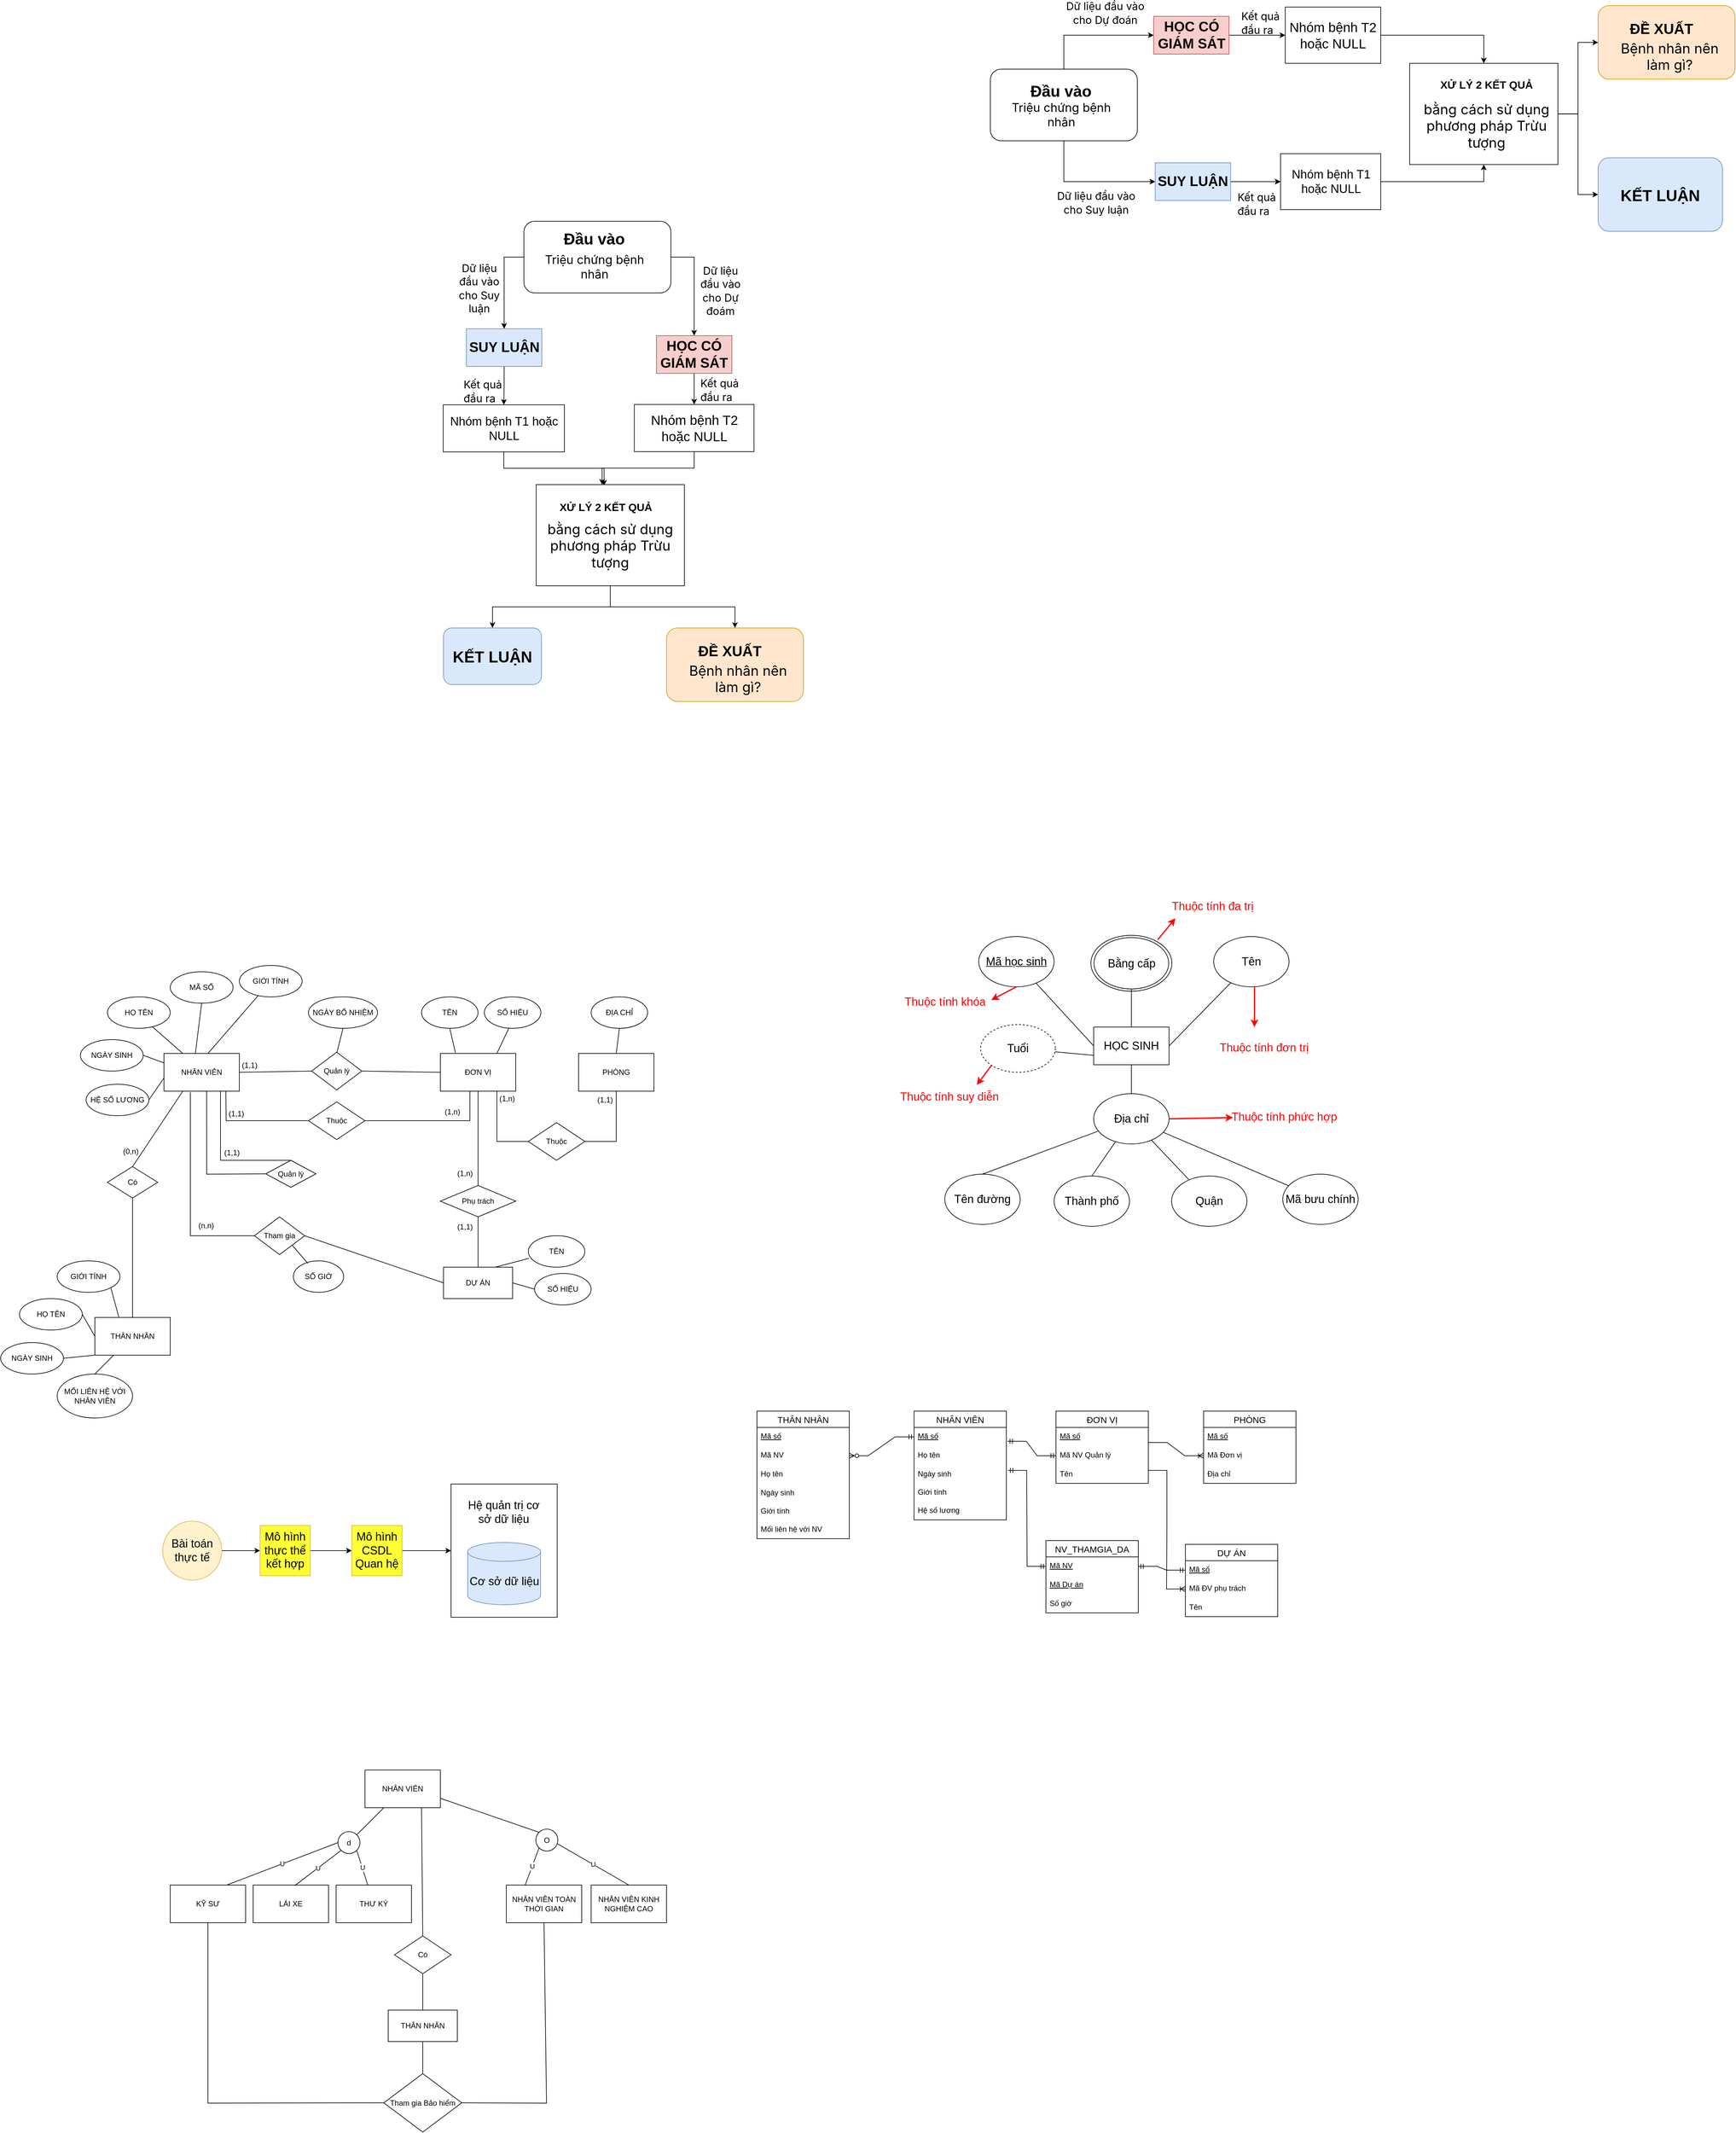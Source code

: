 <mxfile version="20.6.0" type="github">
  <diagram id="O3coM_m_zm5Ynj2vjXyQ" name="Page-1">
    <mxGraphModel dx="1588" dy="4273" grid="0" gridSize="10" guides="1" tooltips="1" connect="1" arrows="1" fold="1" page="0" pageScale="1" pageWidth="850" pageHeight="1100" math="0" shadow="0">
      <root>
        <mxCell id="0" />
        <mxCell id="1" parent="0" />
        <mxCell id="7aCp0_iX8ROO9DkPUOGS-1" value="NHÂN VIÊN" style="rounded=0;whiteSpace=wrap;html=1;" parent="1" vertex="1">
          <mxGeometry x="150" y="360" width="120" height="60" as="geometry" />
        </mxCell>
        <mxCell id="7aCp0_iX8ROO9DkPUOGS-4" value="HỌ TÊN" style="ellipse;whiteSpace=wrap;html=1;" parent="1" vertex="1">
          <mxGeometry x="60" y="270" width="100" height="50" as="geometry" />
        </mxCell>
        <mxCell id="7aCp0_iX8ROO9DkPUOGS-5" value="MÃ SỐ&lt;span style=&quot;color: rgba(0, 0, 0, 0); font-family: monospace; font-size: 0px; text-align: start;&quot;&gt;%3CmxGraphModel%3E%3Croot%3E%3CmxCell%20id%3D%220%22%2F%3E%3CmxCell%20id%3D%221%22%20parent%3D%220%22%2F%3E%3CmxCell%20id%3D%222%22%20value%3D%22H%E1%BB%8C%20T%C3%8AN%22%20style%3D%22ellipse%3BwhiteSpace%3Dwrap%3Bhtml%3D1%3B%22%20vertex%3D%221%22%20parent%3D%221%22%3E%3CmxGeometry%20x%3D%2260%22%20y%3D%22270%22%20width%3D%22100%22%20height%3D%2250%22%20as%3D%22geometry%22%2F%3E%3C%2FmxCell%3E%3C%2Froot%3E%3C%2FmxGraphModel%3E&lt;/span&gt;" style="ellipse;whiteSpace=wrap;html=1;" parent="1" vertex="1">
          <mxGeometry x="160" y="230" width="100" height="50" as="geometry" />
        </mxCell>
        <mxCell id="7aCp0_iX8ROO9DkPUOGS-6" value="NGÀY SINH" style="ellipse;whiteSpace=wrap;html=1;" parent="1" vertex="1">
          <mxGeometry x="17" y="338" width="100" height="50" as="geometry" />
        </mxCell>
        <mxCell id="7aCp0_iX8ROO9DkPUOGS-7" value="HỆ SỐ LƯƠNG" style="ellipse;whiteSpace=wrap;html=1;" parent="1" vertex="1">
          <mxGeometry x="26" y="409" width="100" height="50" as="geometry" />
        </mxCell>
        <mxCell id="7aCp0_iX8ROO9DkPUOGS-8" value="GIỚI TÍNH" style="ellipse;whiteSpace=wrap;html=1;" parent="1" vertex="1">
          <mxGeometry x="270" y="220" width="100" height="50" as="geometry" />
        </mxCell>
        <mxCell id="7aCp0_iX8ROO9DkPUOGS-9" value="" style="endArrow=none;html=1;rounded=0;entryX=0.71;entryY=0.94;entryDx=0;entryDy=0;entryPerimeter=0;exitX=0.25;exitY=0;exitDx=0;exitDy=0;" parent="1" source="7aCp0_iX8ROO9DkPUOGS-1" target="7aCp0_iX8ROO9DkPUOGS-4" edge="1">
          <mxGeometry width="50" height="50" relative="1" as="geometry">
            <mxPoint x="200" y="420" as="sourcePoint" />
            <mxPoint x="250" y="370" as="targetPoint" />
          </mxGeometry>
        </mxCell>
        <mxCell id="7aCp0_iX8ROO9DkPUOGS-10" value="" style="endArrow=none;html=1;rounded=0;entryX=0.5;entryY=1;entryDx=0;entryDy=0;" parent="1" target="7aCp0_iX8ROO9DkPUOGS-5" edge="1">
          <mxGeometry width="50" height="50" relative="1" as="geometry">
            <mxPoint x="200" y="360" as="sourcePoint" />
            <mxPoint x="141" y="327" as="targetPoint" />
          </mxGeometry>
        </mxCell>
        <mxCell id="7aCp0_iX8ROO9DkPUOGS-11" value="" style="endArrow=none;html=1;rounded=0;" parent="1" target="7aCp0_iX8ROO9DkPUOGS-8" edge="1">
          <mxGeometry width="50" height="50" relative="1" as="geometry">
            <mxPoint x="220" y="360" as="sourcePoint" />
            <mxPoint x="290" y="260" as="targetPoint" />
          </mxGeometry>
        </mxCell>
        <mxCell id="7aCp0_iX8ROO9DkPUOGS-12" value="" style="endArrow=none;html=1;rounded=0;entryX=1;entryY=0.5;entryDx=0;entryDy=0;exitX=0;exitY=0.25;exitDx=0;exitDy=0;" parent="1" source="7aCp0_iX8ROO9DkPUOGS-1" target="7aCp0_iX8ROO9DkPUOGS-6" edge="1">
          <mxGeometry width="50" height="50" relative="1" as="geometry">
            <mxPoint x="230" y="370" as="sourcePoint" />
            <mxPoint x="298" y="280" as="targetPoint" />
          </mxGeometry>
        </mxCell>
        <mxCell id="7aCp0_iX8ROO9DkPUOGS-13" value="" style="endArrow=none;html=1;rounded=0;entryX=1;entryY=0.5;entryDx=0;entryDy=0;exitX=0;exitY=0.65;exitDx=0;exitDy=0;exitPerimeter=0;" parent="1" source="7aCp0_iX8ROO9DkPUOGS-1" target="7aCp0_iX8ROO9DkPUOGS-7" edge="1">
          <mxGeometry width="50" height="50" relative="1" as="geometry">
            <mxPoint x="170" y="385" as="sourcePoint" />
            <mxPoint x="130" y="385" as="targetPoint" />
          </mxGeometry>
        </mxCell>
        <mxCell id="7aCp0_iX8ROO9DkPUOGS-19" value="NGÀY BỔ NHIỆM" style="ellipse;whiteSpace=wrap;html=1;" parent="1" vertex="1">
          <mxGeometry x="380" y="270" width="110" height="50" as="geometry" />
        </mxCell>
        <mxCell id="7aCp0_iX8ROO9DkPUOGS-20" value="" style="endArrow=none;html=1;rounded=0;entryX=0.5;entryY=1;entryDx=0;entryDy=0;exitX=0.5;exitY=0;exitDx=0;exitDy=0;" parent="1" target="7aCp0_iX8ROO9DkPUOGS-19" edge="1">
          <mxGeometry width="50" height="50" relative="1" as="geometry">
            <mxPoint x="425" y="360.0" as="sourcePoint" />
            <mxPoint x="420" y="370" as="targetPoint" />
          </mxGeometry>
        </mxCell>
        <mxCell id="7aCp0_iX8ROO9DkPUOGS-21" value="ĐƠN VỊ" style="rounded=0;whiteSpace=wrap;html=1;" parent="1" vertex="1">
          <mxGeometry x="590" y="360" width="120" height="60" as="geometry" />
        </mxCell>
        <mxCell id="7aCp0_iX8ROO9DkPUOGS-23" value="Quản lý" style="rhombus;whiteSpace=wrap;html=1;" parent="1" vertex="1">
          <mxGeometry x="385" y="358" width="80" height="60" as="geometry" />
        </mxCell>
        <mxCell id="7aCp0_iX8ROO9DkPUOGS-25" value="" style="endArrow=none;html=1;rounded=0;entryX=0;entryY=0.5;entryDx=0;entryDy=0;exitX=1;exitY=0.5;exitDx=0;exitDy=0;" parent="1" source="7aCp0_iX8ROO9DkPUOGS-23" target="7aCp0_iX8ROO9DkPUOGS-21" edge="1">
          <mxGeometry width="50" height="50" relative="1" as="geometry">
            <mxPoint x="590" y="420" as="sourcePoint" />
            <mxPoint x="640" y="370" as="targetPoint" />
            <Array as="points" />
          </mxGeometry>
        </mxCell>
        <mxCell id="7aCp0_iX8ROO9DkPUOGS-26" value="TÊN" style="ellipse;whiteSpace=wrap;html=1;" parent="1" vertex="1">
          <mxGeometry x="560" y="270" width="90" height="50" as="geometry" />
        </mxCell>
        <mxCell id="7aCp0_iX8ROO9DkPUOGS-27" value="" style="endArrow=none;html=1;rounded=0;entryX=0.5;entryY=1;entryDx=0;entryDy=0;exitX=0.2;exitY=-0.017;exitDx=0;exitDy=0;exitPerimeter=0;" parent="1" source="7aCp0_iX8ROO9DkPUOGS-21" target="7aCp0_iX8ROO9DkPUOGS-26" edge="1">
          <mxGeometry width="50" height="50" relative="1" as="geometry">
            <mxPoint x="580" y="420" as="sourcePoint" />
            <mxPoint x="630" y="370" as="targetPoint" />
          </mxGeometry>
        </mxCell>
        <mxCell id="7aCp0_iX8ROO9DkPUOGS-28" value="SỐ HIỆU" style="ellipse;whiteSpace=wrap;html=1;" parent="1" vertex="1">
          <mxGeometry x="660" y="270" width="90" height="50" as="geometry" />
        </mxCell>
        <mxCell id="7aCp0_iX8ROO9DkPUOGS-29" value="" style="endArrow=none;html=1;rounded=0;entryX=0.433;entryY=1;entryDx=0;entryDy=0;entryPerimeter=0;exitX=0.75;exitY=0;exitDx=0;exitDy=0;" parent="1" source="7aCp0_iX8ROO9DkPUOGS-21" target="7aCp0_iX8ROO9DkPUOGS-28" edge="1">
          <mxGeometry width="50" height="50" relative="1" as="geometry">
            <mxPoint x="580" y="420" as="sourcePoint" />
            <mxPoint x="630" y="370" as="targetPoint" />
          </mxGeometry>
        </mxCell>
        <mxCell id="7aCp0_iX8ROO9DkPUOGS-31" value="PHÒNG" style="rounded=0;whiteSpace=wrap;html=1;" parent="1" vertex="1">
          <mxGeometry x="810" y="360" width="120" height="60" as="geometry" />
        </mxCell>
        <mxCell id="7aCp0_iX8ROO9DkPUOGS-32" value="Thuộc" style="rhombus;whiteSpace=wrap;html=1;" parent="1" vertex="1">
          <mxGeometry x="730" y="470" width="90" height="60" as="geometry" />
        </mxCell>
        <mxCell id="7aCp0_iX8ROO9DkPUOGS-33" value="" style="endArrow=none;html=1;rounded=0;entryX=0.75;entryY=1;entryDx=0;entryDy=0;exitX=0;exitY=0.5;exitDx=0;exitDy=0;" parent="1" source="7aCp0_iX8ROO9DkPUOGS-32" target="7aCp0_iX8ROO9DkPUOGS-21" edge="1">
          <mxGeometry width="50" height="50" relative="1" as="geometry">
            <mxPoint x="660" y="350" as="sourcePoint" />
            <mxPoint x="710" y="300" as="targetPoint" />
            <Array as="points">
              <mxPoint x="680" y="500" />
            </Array>
          </mxGeometry>
        </mxCell>
        <mxCell id="7aCp0_iX8ROO9DkPUOGS-34" value="" style="endArrow=none;html=1;rounded=0;entryX=0.5;entryY=1;entryDx=0;entryDy=0;exitX=1;exitY=0.5;exitDx=0;exitDy=0;" parent="1" source="7aCp0_iX8ROO9DkPUOGS-32" target="7aCp0_iX8ROO9DkPUOGS-31" edge="1">
          <mxGeometry width="50" height="50" relative="1" as="geometry">
            <mxPoint x="740" y="510" as="sourcePoint" />
            <mxPoint x="690" y="430" as="targetPoint" />
            <Array as="points">
              <mxPoint x="870" y="500" />
            </Array>
          </mxGeometry>
        </mxCell>
        <mxCell id="7aCp0_iX8ROO9DkPUOGS-35" value="Phụ trách" style="rhombus;whiteSpace=wrap;html=1;" parent="1" vertex="1">
          <mxGeometry x="590" y="570" width="120" height="50" as="geometry" />
        </mxCell>
        <mxCell id="7aCp0_iX8ROO9DkPUOGS-36" value="" style="endArrow=none;html=1;rounded=0;entryX=0.5;entryY=1;entryDx=0;entryDy=0;" parent="1" source="7aCp0_iX8ROO9DkPUOGS-35" target="7aCp0_iX8ROO9DkPUOGS-21" edge="1">
          <mxGeometry width="50" height="50" relative="1" as="geometry">
            <mxPoint x="680" y="350" as="sourcePoint" />
            <mxPoint x="730" y="300" as="targetPoint" />
          </mxGeometry>
        </mxCell>
        <mxCell id="7aCp0_iX8ROO9DkPUOGS-37" value="DỰ ÁN" style="rounded=0;whiteSpace=wrap;html=1;" parent="1" vertex="1">
          <mxGeometry x="595" y="700" width="110" height="50" as="geometry" />
        </mxCell>
        <mxCell id="7aCp0_iX8ROO9DkPUOGS-38" value="" style="endArrow=none;html=1;rounded=0;entryX=0.5;entryY=1;entryDx=0;entryDy=0;" parent="1" source="7aCp0_iX8ROO9DkPUOGS-37" target="7aCp0_iX8ROO9DkPUOGS-35" edge="1">
          <mxGeometry width="50" height="50" relative="1" as="geometry">
            <mxPoint x="680" y="550" as="sourcePoint" />
            <mxPoint x="730" y="500" as="targetPoint" />
          </mxGeometry>
        </mxCell>
        <mxCell id="7aCp0_iX8ROO9DkPUOGS-39" value="TÊN" style="ellipse;whiteSpace=wrap;html=1;" parent="1" vertex="1">
          <mxGeometry x="730" y="650" width="90" height="50" as="geometry" />
        </mxCell>
        <mxCell id="7aCp0_iX8ROO9DkPUOGS-40" value="SỐ HIỆU" style="ellipse;whiteSpace=wrap;html=1;" parent="1" vertex="1">
          <mxGeometry x="740" y="710" width="90" height="50" as="geometry" />
        </mxCell>
        <mxCell id="7aCp0_iX8ROO9DkPUOGS-41" value="" style="endArrow=none;html=1;rounded=0;entryX=0.011;entryY=0.72;entryDx=0;entryDy=0;entryPerimeter=0;exitX=0.75;exitY=0;exitDx=0;exitDy=0;" parent="1" source="7aCp0_iX8ROO9DkPUOGS-37" target="7aCp0_iX8ROO9DkPUOGS-39" edge="1">
          <mxGeometry width="50" height="50" relative="1" as="geometry">
            <mxPoint x="680" y="550" as="sourcePoint" />
            <mxPoint x="730" y="500" as="targetPoint" />
          </mxGeometry>
        </mxCell>
        <mxCell id="7aCp0_iX8ROO9DkPUOGS-42" value="" style="endArrow=none;html=1;rounded=0;entryX=0;entryY=0.5;entryDx=0;entryDy=0;exitX=1;exitY=0.5;exitDx=0;exitDy=0;" parent="1" source="7aCp0_iX8ROO9DkPUOGS-37" target="7aCp0_iX8ROO9DkPUOGS-40" edge="1">
          <mxGeometry width="50" height="50" relative="1" as="geometry">
            <mxPoint x="687.5" y="710" as="sourcePoint" />
            <mxPoint x="740.99" y="696" as="targetPoint" />
          </mxGeometry>
        </mxCell>
        <mxCell id="7aCp0_iX8ROO9DkPUOGS-43" value="Tham gia" style="rhombus;whiteSpace=wrap;html=1;" parent="1" vertex="1">
          <mxGeometry x="294" y="620" width="80" height="60" as="geometry" />
        </mxCell>
        <mxCell id="7aCp0_iX8ROO9DkPUOGS-44" value="" style="endArrow=none;html=1;rounded=0;exitX=0;exitY=0.5;exitDx=0;exitDy=0;entryX=0.35;entryY=1.025;entryDx=0;entryDy=0;entryPerimeter=0;" parent="1" source="7aCp0_iX8ROO9DkPUOGS-43" target="7aCp0_iX8ROO9DkPUOGS-1" edge="1">
          <mxGeometry width="50" height="50" relative="1" as="geometry">
            <mxPoint x="240" y="550" as="sourcePoint" />
            <mxPoint x="290" y="500" as="targetPoint" />
            <Array as="points">
              <mxPoint x="192" y="650" />
            </Array>
          </mxGeometry>
        </mxCell>
        <mxCell id="7aCp0_iX8ROO9DkPUOGS-46" value="Thuộc" style="rhombus;whiteSpace=wrap;html=1;" parent="1" vertex="1">
          <mxGeometry x="380" y="437" width="90" height="60" as="geometry" />
        </mxCell>
        <mxCell id="7aCp0_iX8ROO9DkPUOGS-47" value="" style="endArrow=none;html=1;rounded=0;exitX=0;exitY=0.5;exitDx=0;exitDy=0;entryX=0.821;entryY=1.005;entryDx=0;entryDy=0;entryPerimeter=0;" parent="1" source="7aCp0_iX8ROO9DkPUOGS-46" target="7aCp0_iX8ROO9DkPUOGS-1" edge="1">
          <mxGeometry width="50" height="50" relative="1" as="geometry">
            <mxPoint x="340" y="550" as="sourcePoint" />
            <mxPoint x="230" y="420" as="targetPoint" />
            <Array as="points">
              <mxPoint x="249" y="467" />
            </Array>
          </mxGeometry>
        </mxCell>
        <mxCell id="7aCp0_iX8ROO9DkPUOGS-48" value="" style="endArrow=none;html=1;rounded=0;entryX=0.392;entryY=1;entryDx=0;entryDy=0;entryPerimeter=0;exitX=1;exitY=0.5;exitDx=0;exitDy=0;" parent="1" source="7aCp0_iX8ROO9DkPUOGS-46" target="7aCp0_iX8ROO9DkPUOGS-21" edge="1">
          <mxGeometry width="50" height="50" relative="1" as="geometry">
            <mxPoint x="540" y="550" as="sourcePoint" />
            <mxPoint x="590" y="500" as="targetPoint" />
            <Array as="points">
              <mxPoint x="637" y="467" />
            </Array>
          </mxGeometry>
        </mxCell>
        <mxCell id="7aCp0_iX8ROO9DkPUOGS-51" value="" style="endArrow=none;html=1;rounded=0;entryX=0;entryY=0.5;entryDx=0;entryDy=0;exitX=1;exitY=0.5;exitDx=0;exitDy=0;" parent="1" source="7aCp0_iX8ROO9DkPUOGS-43" target="7aCp0_iX8ROO9DkPUOGS-37" edge="1">
          <mxGeometry width="50" height="50" relative="1" as="geometry">
            <mxPoint x="412" y="724.7" as="sourcePoint" />
            <mxPoint x="452" y="724.7" as="targetPoint" />
          </mxGeometry>
        </mxCell>
        <mxCell id="7aCp0_iX8ROO9DkPUOGS-54" value="SỐ GIỜ" style="ellipse;whiteSpace=wrap;html=1;" parent="1" vertex="1">
          <mxGeometry x="356" y="690" width="80" height="50" as="geometry" />
        </mxCell>
        <mxCell id="7aCp0_iX8ROO9DkPUOGS-56" value="" style="endArrow=none;html=1;rounded=0;exitX=0.288;exitY=0.08;exitDx=0;exitDy=0;exitPerimeter=0;entryX=1;entryY=1;entryDx=0;entryDy=0;" parent="1" source="7aCp0_iX8ROO9DkPUOGS-54" target="7aCp0_iX8ROO9DkPUOGS-43" edge="1">
          <mxGeometry width="50" height="50" relative="1" as="geometry">
            <mxPoint x="344" y="790" as="sourcePoint" />
            <mxPoint x="390" y="750" as="targetPoint" />
          </mxGeometry>
        </mxCell>
        <mxCell id="7aCp0_iX8ROO9DkPUOGS-57" value="THÂN NHÂN" style="rounded=0;whiteSpace=wrap;html=1;" parent="1" vertex="1">
          <mxGeometry x="40" y="780" width="120" height="60" as="geometry" />
        </mxCell>
        <mxCell id="7aCp0_iX8ROO9DkPUOGS-58" value="Có" style="rhombus;whiteSpace=wrap;html=1;" parent="1" vertex="1">
          <mxGeometry x="60" y="540" width="80" height="50" as="geometry" />
        </mxCell>
        <mxCell id="7aCp0_iX8ROO9DkPUOGS-59" value="" style="endArrow=none;html=1;rounded=0;entryX=0.25;entryY=1;entryDx=0;entryDy=0;exitX=0.5;exitY=0;exitDx=0;exitDy=0;" parent="1" source="7aCp0_iX8ROO9DkPUOGS-58" target="7aCp0_iX8ROO9DkPUOGS-1" edge="1">
          <mxGeometry width="50" height="50" relative="1" as="geometry">
            <mxPoint x="30" y="550" as="sourcePoint" />
            <mxPoint x="80" y="500" as="targetPoint" />
          </mxGeometry>
        </mxCell>
        <mxCell id="7aCp0_iX8ROO9DkPUOGS-60" value="" style="endArrow=none;html=1;rounded=0;entryX=0.5;entryY=1;entryDx=0;entryDy=0;" parent="1" source="7aCp0_iX8ROO9DkPUOGS-57" target="7aCp0_iX8ROO9DkPUOGS-58" edge="1">
          <mxGeometry width="50" height="50" relative="1" as="geometry">
            <mxPoint x="30" y="550" as="sourcePoint" />
            <mxPoint x="80" y="500" as="targetPoint" />
          </mxGeometry>
        </mxCell>
        <mxCell id="7aCp0_iX8ROO9DkPUOGS-62" value="HỌ TÊN" style="ellipse;whiteSpace=wrap;html=1;" parent="1" vertex="1">
          <mxGeometry x="-80" y="750" width="100" height="50" as="geometry" />
        </mxCell>
        <mxCell id="7aCp0_iX8ROO9DkPUOGS-63" value="NGÀY SINH" style="ellipse;whiteSpace=wrap;html=1;" parent="1" vertex="1">
          <mxGeometry x="-110" y="820" width="100" height="50" as="geometry" />
        </mxCell>
        <mxCell id="7aCp0_iX8ROO9DkPUOGS-64" value="GIỚI TÍNH" style="ellipse;whiteSpace=wrap;html=1;" parent="1" vertex="1">
          <mxGeometry x="-20" y="690" width="100" height="50" as="geometry" />
        </mxCell>
        <mxCell id="7aCp0_iX8ROO9DkPUOGS-65" value="MỐI LIÊN HỆ VỚI NHÂN VIÊN" style="ellipse;whiteSpace=wrap;html=1;" parent="1" vertex="1">
          <mxGeometry x="-20" y="870" width="120" height="70" as="geometry" />
        </mxCell>
        <mxCell id="7aCp0_iX8ROO9DkPUOGS-66" value="" style="endArrow=none;html=1;rounded=0;entryX=0.317;entryY=-0.017;entryDx=0;entryDy=0;entryPerimeter=0;exitX=1;exitY=1;exitDx=0;exitDy=0;" parent="1" source="7aCp0_iX8ROO9DkPUOGS-64" target="7aCp0_iX8ROO9DkPUOGS-57" edge="1">
          <mxGeometry width="50" height="50" relative="1" as="geometry">
            <mxPoint x="90" y="640" as="sourcePoint" />
            <mxPoint x="140" y="590" as="targetPoint" />
          </mxGeometry>
        </mxCell>
        <mxCell id="7aCp0_iX8ROO9DkPUOGS-67" value="" style="endArrow=none;html=1;rounded=0;entryX=0;entryY=0.5;entryDx=0;entryDy=0;exitX=1;exitY=0.5;exitDx=0;exitDy=0;" parent="1" source="7aCp0_iX8ROO9DkPUOGS-62" target="7aCp0_iX8ROO9DkPUOGS-57" edge="1">
          <mxGeometry width="50" height="50" relative="1" as="geometry">
            <mxPoint x="75.355" y="742.678" as="sourcePoint" />
            <mxPoint x="88.04" y="788.98" as="targetPoint" />
          </mxGeometry>
        </mxCell>
        <mxCell id="7aCp0_iX8ROO9DkPUOGS-68" value="" style="endArrow=none;html=1;rounded=0;entryX=0;entryY=1;entryDx=0;entryDy=0;exitX=1;exitY=0.5;exitDx=0;exitDy=0;" parent="1" source="7aCp0_iX8ROO9DkPUOGS-63" target="7aCp0_iX8ROO9DkPUOGS-57" edge="1">
          <mxGeometry width="50" height="50" relative="1" as="geometry">
            <mxPoint x="30" y="785" as="sourcePoint" />
            <mxPoint x="50" y="820" as="targetPoint" />
          </mxGeometry>
        </mxCell>
        <mxCell id="7aCp0_iX8ROO9DkPUOGS-69" value="" style="endArrow=none;html=1;rounded=0;entryX=0.25;entryY=1;entryDx=0;entryDy=0;exitX=0.5;exitY=0;exitDx=0;exitDy=0;" parent="1" source="7aCp0_iX8ROO9DkPUOGS-65" target="7aCp0_iX8ROO9DkPUOGS-57" edge="1">
          <mxGeometry width="50" height="50" relative="1" as="geometry">
            <mxPoint y="855" as="sourcePoint" />
            <mxPoint x="50" y="850" as="targetPoint" />
          </mxGeometry>
        </mxCell>
        <mxCell id="7aCp0_iX8ROO9DkPUOGS-70" value="ĐỊA CHỈ" style="ellipse;whiteSpace=wrap;html=1;" parent="1" vertex="1">
          <mxGeometry x="830" y="270" width="90" height="50" as="geometry" />
        </mxCell>
        <mxCell id="7aCp0_iX8ROO9DkPUOGS-71" value="" style="endArrow=none;html=1;rounded=0;entryX=0.5;entryY=1;entryDx=0;entryDy=0;exitX=0.5;exitY=0;exitDx=0;exitDy=0;" parent="1" source="7aCp0_iX8ROO9DkPUOGS-31" target="7aCp0_iX8ROO9DkPUOGS-70" edge="1">
          <mxGeometry width="50" height="50" relative="1" as="geometry">
            <mxPoint x="580" y="510" as="sourcePoint" />
            <mxPoint x="630" y="460" as="targetPoint" />
          </mxGeometry>
        </mxCell>
        <mxCell id="7aCp0_iX8ROO9DkPUOGS-72" value="Quản lý" style="rhombus;whiteSpace=wrap;html=1;" parent="1" vertex="1">
          <mxGeometry x="312" y="530" width="80" height="43" as="geometry" />
        </mxCell>
        <mxCell id="7aCp0_iX8ROO9DkPUOGS-73" value="" style="endArrow=none;html=1;rounded=0;entryX=0.566;entryY=1.005;entryDx=0;entryDy=0;entryPerimeter=0;exitX=0;exitY=0.5;exitDx=0;exitDy=0;" parent="1" source="7aCp0_iX8ROO9DkPUOGS-72" target="7aCp0_iX8ROO9DkPUOGS-1" edge="1">
          <mxGeometry width="50" height="50" relative="1" as="geometry">
            <mxPoint x="486" y="616" as="sourcePoint" />
            <mxPoint x="536" y="566" as="targetPoint" />
            <Array as="points">
              <mxPoint x="218" y="552" />
            </Array>
          </mxGeometry>
        </mxCell>
        <mxCell id="7aCp0_iX8ROO9DkPUOGS-74" value="" style="endArrow=none;html=1;rounded=0;entryX=0.75;entryY=1;entryDx=0;entryDy=0;exitX=0.5;exitY=0;exitDx=0;exitDy=0;" parent="1" source="7aCp0_iX8ROO9DkPUOGS-72" target="7aCp0_iX8ROO9DkPUOGS-1" edge="1">
          <mxGeometry width="50" height="50" relative="1" as="geometry">
            <mxPoint x="200" y="613" as="sourcePoint" />
            <mxPoint x="536" y="566" as="targetPoint" />
            <Array as="points">
              <mxPoint x="240" y="530" />
            </Array>
          </mxGeometry>
        </mxCell>
        <mxCell id="7aCp0_iX8ROO9DkPUOGS-79" value="" style="endArrow=none;html=1;rounded=0;exitX=1;exitY=0.5;exitDx=0;exitDy=0;entryX=0;entryY=0.5;entryDx=0;entryDy=0;" parent="1" source="7aCp0_iX8ROO9DkPUOGS-1" target="7aCp0_iX8ROO9DkPUOGS-23" edge="1">
          <mxGeometry width="50" height="50" relative="1" as="geometry">
            <mxPoint x="370" y="367" as="sourcePoint" />
            <mxPoint x="420" y="317" as="targetPoint" />
          </mxGeometry>
        </mxCell>
        <mxCell id="7aCp0_iX8ROO9DkPUOGS-81" value="NHÂN VIÊN" style="rounded=0;whiteSpace=wrap;html=1;" parent="1" vertex="1">
          <mxGeometry x="470" y="1500" width="120" height="60" as="geometry" />
        </mxCell>
        <mxCell id="7aCp0_iX8ROO9DkPUOGS-82" value="KỸ SƯ" style="rounded=0;whiteSpace=wrap;html=1;" parent="1" vertex="1">
          <mxGeometry x="160" y="1683" width="120" height="60" as="geometry" />
        </mxCell>
        <mxCell id="7aCp0_iX8ROO9DkPUOGS-83" value="LÁI XE" style="rounded=0;whiteSpace=wrap;html=1;" parent="1" vertex="1">
          <mxGeometry x="292" y="1683" width="120" height="60" as="geometry" />
        </mxCell>
        <mxCell id="7aCp0_iX8ROO9DkPUOGS-84" value="THƯ KÝ" style="rounded=0;whiteSpace=wrap;html=1;" parent="1" vertex="1">
          <mxGeometry x="424" y="1683" width="120" height="60" as="geometry" />
        </mxCell>
        <mxCell id="7aCp0_iX8ROO9DkPUOGS-85" value="NHÂN VIÊN TOÀN THỜI GIAN" style="rounded=0;whiteSpace=wrap;html=1;" parent="1" vertex="1">
          <mxGeometry x="695" y="1683" width="120" height="60" as="geometry" />
        </mxCell>
        <mxCell id="7aCp0_iX8ROO9DkPUOGS-86" value="NHÂN VIÊN KINH NGHIỆM CAO" style="rounded=0;whiteSpace=wrap;html=1;" parent="1" vertex="1">
          <mxGeometry x="830" y="1683" width="120" height="60" as="geometry" />
        </mxCell>
        <mxCell id="7aCp0_iX8ROO9DkPUOGS-87" value="d" style="ellipse;whiteSpace=wrap;html=1;aspect=fixed;" parent="1" vertex="1">
          <mxGeometry x="427" y="1598" width="35" height="35" as="geometry" />
        </mxCell>
        <mxCell id="7aCp0_iX8ROO9DkPUOGS-88" value="" style="endArrow=none;html=1;rounded=0;entryX=0.25;entryY=1;entryDx=0;entryDy=0;" parent="1" source="7aCp0_iX8ROO9DkPUOGS-87" target="7aCp0_iX8ROO9DkPUOGS-81" edge="1">
          <mxGeometry width="50" height="50" relative="1" as="geometry">
            <mxPoint x="461" y="1668" as="sourcePoint" />
            <mxPoint x="511" y="1618" as="targetPoint" />
          </mxGeometry>
        </mxCell>
        <mxCell id="7aCp0_iX8ROO9DkPUOGS-89" value="U" style="endArrow=none;html=1;rounded=0;entryX=0;entryY=0.5;entryDx=0;entryDy=0;exitX=0.75;exitY=0;exitDx=0;exitDy=0;" parent="1" source="7aCp0_iX8ROO9DkPUOGS-82" target="7aCp0_iX8ROO9DkPUOGS-87" edge="1">
          <mxGeometry width="50" height="50" relative="1" as="geometry">
            <mxPoint x="466.874" y="1613.126" as="sourcePoint" />
            <mxPoint x="510" y="1570" as="targetPoint" />
          </mxGeometry>
        </mxCell>
        <mxCell id="7aCp0_iX8ROO9DkPUOGS-90" value="U" style="endArrow=none;html=1;rounded=0;entryX=0;entryY=1;entryDx=0;entryDy=0;exitX=0.552;exitY=0.016;exitDx=0;exitDy=0;exitPerimeter=0;" parent="1" source="7aCp0_iX8ROO9DkPUOGS-83" target="7aCp0_iX8ROO9DkPUOGS-87" edge="1">
          <mxGeometry width="50" height="50" relative="1" as="geometry">
            <mxPoint x="260" y="1693" as="sourcePoint" />
            <mxPoint x="437.0" y="1625.5" as="targetPoint" />
          </mxGeometry>
        </mxCell>
        <mxCell id="7aCp0_iX8ROO9DkPUOGS-91" value="U" style="endArrow=none;html=1;rounded=0;entryX=1;entryY=1;entryDx=0;entryDy=0;" parent="1" source="7aCp0_iX8ROO9DkPUOGS-84" target="7aCp0_iX8ROO9DkPUOGS-87" edge="1">
          <mxGeometry width="50" height="50" relative="1" as="geometry">
            <mxPoint x="368.24" y="1693.96" as="sourcePoint" />
            <mxPoint x="442.126" y="1637.874" as="targetPoint" />
          </mxGeometry>
        </mxCell>
        <mxCell id="7aCp0_iX8ROO9DkPUOGS-94" value="O" style="ellipse;whiteSpace=wrap;html=1;aspect=fixed;" parent="1" vertex="1">
          <mxGeometry x="742" y="1594" width="35" height="35" as="geometry" />
        </mxCell>
        <mxCell id="7aCp0_iX8ROO9DkPUOGS-95" value="" style="endArrow=none;html=1;rounded=0;entryX=1;entryY=0.75;entryDx=0;entryDy=0;exitX=0;exitY=0;exitDx=0;exitDy=0;" parent="1" source="7aCp0_iX8ROO9DkPUOGS-94" target="7aCp0_iX8ROO9DkPUOGS-81" edge="1">
          <mxGeometry width="50" height="50" relative="1" as="geometry">
            <mxPoint x="647" y="1601" as="sourcePoint" />
            <mxPoint x="697" y="1551" as="targetPoint" />
          </mxGeometry>
        </mxCell>
        <mxCell id="7aCp0_iX8ROO9DkPUOGS-97" value="U" style="endArrow=none;html=1;rounded=0;entryX=0;entryY=1;entryDx=0;entryDy=0;exitX=0.25;exitY=0;exitDx=0;exitDy=0;" parent="1" source="7aCp0_iX8ROO9DkPUOGS-85" target="7aCp0_iX8ROO9DkPUOGS-94" edge="1">
          <mxGeometry width="50" height="50" relative="1" as="geometry">
            <mxPoint x="676" y="1601" as="sourcePoint" />
            <mxPoint x="726" y="1551" as="targetPoint" />
          </mxGeometry>
        </mxCell>
        <mxCell id="7aCp0_iX8ROO9DkPUOGS-98" value="U" style="endArrow=none;html=1;rounded=0;entryX=0.5;entryY=0;entryDx=0;entryDy=0;exitX=0.971;exitY=0.662;exitDx=0;exitDy=0;exitPerimeter=0;" parent="1" source="7aCp0_iX8ROO9DkPUOGS-94" target="7aCp0_iX8ROO9DkPUOGS-86" edge="1">
          <mxGeometry width="50" height="50" relative="1" as="geometry">
            <mxPoint x="767.126" y="1617.126" as="sourcePoint" />
            <mxPoint x="610" y="1565" as="targetPoint" />
          </mxGeometry>
        </mxCell>
        <mxCell id="7aCp0_iX8ROO9DkPUOGS-100" value="Có" style="rhombus;whiteSpace=wrap;html=1;" parent="1" vertex="1">
          <mxGeometry x="517" y="1764" width="90" height="60" as="geometry" />
        </mxCell>
        <mxCell id="7aCp0_iX8ROO9DkPUOGS-102" value="THÂN NHÂN" style="rounded=0;whiteSpace=wrap;html=1;" parent="1" vertex="1">
          <mxGeometry x="507" y="1882" width="110" height="50" as="geometry" />
        </mxCell>
        <mxCell id="7aCp0_iX8ROO9DkPUOGS-103" value="" style="endArrow=none;html=1;rounded=0;exitX=0.75;exitY=1;exitDx=0;exitDy=0;entryX=0.5;entryY=0;entryDx=0;entryDy=0;" parent="1" source="7aCp0_iX8ROO9DkPUOGS-81" target="7aCp0_iX8ROO9DkPUOGS-100" edge="1">
          <mxGeometry width="50" height="50" relative="1" as="geometry">
            <mxPoint x="645" y="997" as="sourcePoint" />
            <mxPoint x="695" y="947" as="targetPoint" />
          </mxGeometry>
        </mxCell>
        <mxCell id="7aCp0_iX8ROO9DkPUOGS-104" value="" style="endArrow=none;html=1;rounded=0;entryX=0.5;entryY=0;entryDx=0;entryDy=0;exitX=0.5;exitY=1;exitDx=0;exitDy=0;" parent="1" source="7aCp0_iX8ROO9DkPUOGS-100" target="7aCp0_iX8ROO9DkPUOGS-102" edge="1">
          <mxGeometry width="50" height="50" relative="1" as="geometry">
            <mxPoint x="645" y="1330" as="sourcePoint" />
            <mxPoint x="695" y="1280" as="targetPoint" />
          </mxGeometry>
        </mxCell>
        <mxCell id="7aCp0_iX8ROO9DkPUOGS-105" value="Tham gia Bảo hiểm" style="rhombus;whiteSpace=wrap;html=1;" parent="1" vertex="1">
          <mxGeometry x="500" y="1983" width="124" height="93" as="geometry" />
        </mxCell>
        <mxCell id="7aCp0_iX8ROO9DkPUOGS-106" value="" style="endArrow=none;html=1;rounded=0;entryX=0.5;entryY=1;entryDx=0;entryDy=0;exitX=0;exitY=0.5;exitDx=0;exitDy=0;" parent="1" source="7aCp0_iX8ROO9DkPUOGS-105" target="7aCp0_iX8ROO9DkPUOGS-82" edge="1">
          <mxGeometry width="50" height="50" relative="1" as="geometry">
            <mxPoint x="348" y="1945" as="sourcePoint" />
            <mxPoint x="321" y="1822" as="targetPoint" />
            <Array as="points">
              <mxPoint x="220" y="2030" />
            </Array>
          </mxGeometry>
        </mxCell>
        <mxCell id="7aCp0_iX8ROO9DkPUOGS-107" value="" style="endArrow=none;html=1;rounded=0;entryX=0.5;entryY=1;entryDx=0;entryDy=0;exitX=0.5;exitY=0;exitDx=0;exitDy=0;" parent="1" source="7aCp0_iX8ROO9DkPUOGS-105" target="7aCp0_iX8ROO9DkPUOGS-102" edge="1">
          <mxGeometry width="50" height="50" relative="1" as="geometry">
            <mxPoint x="348" y="1945" as="sourcePoint" />
            <mxPoint x="398" y="1895" as="targetPoint" />
          </mxGeometry>
        </mxCell>
        <mxCell id="7aCp0_iX8ROO9DkPUOGS-108" value="" style="endArrow=none;html=1;rounded=0;entryX=0.5;entryY=1;entryDx=0;entryDy=0;exitX=1;exitY=0.5;exitDx=0;exitDy=0;" parent="1" source="7aCp0_iX8ROO9DkPUOGS-105" target="7aCp0_iX8ROO9DkPUOGS-85" edge="1">
          <mxGeometry width="50" height="50" relative="1" as="geometry">
            <mxPoint x="701" y="1945" as="sourcePoint" />
            <mxPoint x="751" y="1895" as="targetPoint" />
            <Array as="points">
              <mxPoint x="759" y="2030" />
            </Array>
          </mxGeometry>
        </mxCell>
        <mxCell id="7aCp0_iX8ROO9DkPUOGS-140" value="THÂN NHÂN" style="swimlane;fontStyle=0;childLayout=stackLayout;horizontal=1;startSize=26;horizontalStack=0;resizeParent=1;resizeParentMax=0;resizeLast=0;collapsible=1;marginBottom=0;align=center;fontSize=14;" parent="1" vertex="1">
          <mxGeometry x="1094" y="929" width="147" height="203" as="geometry" />
        </mxCell>
        <mxCell id="7aCp0_iX8ROO9DkPUOGS-141" value="Mã số" style="text;strokeColor=none;fillColor=none;spacingLeft=4;spacingRight=4;overflow=hidden;rotatable=0;points=[[0,0.5],[1,0.5]];portConstraint=eastwest;fontSize=12;fontStyle=4" parent="7aCp0_iX8ROO9DkPUOGS-140" vertex="1">
          <mxGeometry y="26" width="147" height="30" as="geometry" />
        </mxCell>
        <mxCell id="7aCp0_iX8ROO9DkPUOGS-142" value="Mã NV" style="text;strokeColor=none;fillColor=none;spacingLeft=4;spacingRight=4;overflow=hidden;rotatable=0;points=[[0,0.5],[1,0.5]];portConstraint=eastwest;fontSize=12;" parent="7aCp0_iX8ROO9DkPUOGS-140" vertex="1">
          <mxGeometry y="56" width="147" height="30" as="geometry" />
        </mxCell>
        <mxCell id="7aCp0_iX8ROO9DkPUOGS-143" value="Họ tên" style="text;strokeColor=none;fillColor=none;spacingLeft=4;spacingRight=4;overflow=hidden;rotatable=0;points=[[0,0.5],[1,0.5]];portConstraint=eastwest;fontSize=12;" parent="7aCp0_iX8ROO9DkPUOGS-140" vertex="1">
          <mxGeometry y="86" width="147" height="30" as="geometry" />
        </mxCell>
        <mxCell id="7aCp0_iX8ROO9DkPUOGS-144" value="Ngày sinh" style="text;strokeColor=none;fillColor=none;spacingLeft=4;spacingRight=4;overflow=hidden;rotatable=0;points=[[0,0.5],[1,0.5]];portConstraint=eastwest;fontSize=12;" parent="7aCp0_iX8ROO9DkPUOGS-140" vertex="1">
          <mxGeometry y="116" width="147" height="29" as="geometry" />
        </mxCell>
        <mxCell id="7aCp0_iX8ROO9DkPUOGS-158" value="Giới tính" style="text;strokeColor=none;fillColor=none;spacingLeft=4;spacingRight=4;overflow=hidden;rotatable=0;points=[[0,0.5],[1,0.5]];portConstraint=eastwest;fontSize=12;" parent="7aCp0_iX8ROO9DkPUOGS-140" vertex="1">
          <mxGeometry y="145" width="147" height="29" as="geometry" />
        </mxCell>
        <mxCell id="7aCp0_iX8ROO9DkPUOGS-159" value="Mối liên hệ với NV" style="text;strokeColor=none;fillColor=none;spacingLeft=4;spacingRight=4;overflow=hidden;rotatable=0;points=[[0,0.5],[1,0.5]];portConstraint=eastwest;fontSize=12;" parent="7aCp0_iX8ROO9DkPUOGS-140" vertex="1">
          <mxGeometry y="174" width="147" height="29" as="geometry" />
        </mxCell>
        <mxCell id="7aCp0_iX8ROO9DkPUOGS-160" value="NHÂN VIÊN" style="swimlane;fontStyle=0;childLayout=stackLayout;horizontal=1;startSize=26;horizontalStack=0;resizeParent=1;resizeParentMax=0;resizeLast=0;collapsible=1;marginBottom=0;align=center;fontSize=14;" parent="1" vertex="1">
          <mxGeometry x="1344" y="929" width="147" height="173" as="geometry" />
        </mxCell>
        <mxCell id="7aCp0_iX8ROO9DkPUOGS-161" value="Mã số" style="text;strokeColor=none;fillColor=none;spacingLeft=4;spacingRight=4;overflow=hidden;rotatable=0;points=[[0,0.5],[1,0.5]];portConstraint=eastwest;fontSize=12;fontStyle=4" parent="7aCp0_iX8ROO9DkPUOGS-160" vertex="1">
          <mxGeometry y="26" width="147" height="30" as="geometry" />
        </mxCell>
        <mxCell id="7aCp0_iX8ROO9DkPUOGS-163" value="Họ tên" style="text;strokeColor=none;fillColor=none;spacingLeft=4;spacingRight=4;overflow=hidden;rotatable=0;points=[[0,0.5],[1,0.5]];portConstraint=eastwest;fontSize=12;" parent="7aCp0_iX8ROO9DkPUOGS-160" vertex="1">
          <mxGeometry y="56" width="147" height="30" as="geometry" />
        </mxCell>
        <mxCell id="7aCp0_iX8ROO9DkPUOGS-164" value="Ngày sinh" style="text;strokeColor=none;fillColor=none;spacingLeft=4;spacingRight=4;overflow=hidden;rotatable=0;points=[[0,0.5],[1,0.5]];portConstraint=eastwest;fontSize=12;" parent="7aCp0_iX8ROO9DkPUOGS-160" vertex="1">
          <mxGeometry y="86" width="147" height="29" as="geometry" />
        </mxCell>
        <mxCell id="7aCp0_iX8ROO9DkPUOGS-165" value="Giới tính" style="text;strokeColor=none;fillColor=none;spacingLeft=4;spacingRight=4;overflow=hidden;rotatable=0;points=[[0,0.5],[1,0.5]];portConstraint=eastwest;fontSize=12;" parent="7aCp0_iX8ROO9DkPUOGS-160" vertex="1">
          <mxGeometry y="115" width="147" height="29" as="geometry" />
        </mxCell>
        <mxCell id="7aCp0_iX8ROO9DkPUOGS-166" value="Hệ số lương" style="text;strokeColor=none;fillColor=none;spacingLeft=4;spacingRight=4;overflow=hidden;rotatable=0;points=[[0,0.5],[1,0.5]];portConstraint=eastwest;fontSize=12;" parent="7aCp0_iX8ROO9DkPUOGS-160" vertex="1">
          <mxGeometry y="144" width="147" height="29" as="geometry" />
        </mxCell>
        <mxCell id="7aCp0_iX8ROO9DkPUOGS-168" value="ĐƠN VỊ" style="swimlane;fontStyle=0;childLayout=stackLayout;horizontal=1;startSize=26;horizontalStack=0;resizeParent=1;resizeParentMax=0;resizeLast=0;collapsible=1;marginBottom=0;align=center;fontSize=14;" parent="1" vertex="1">
          <mxGeometry x="1570" y="929" width="147" height="115" as="geometry" />
        </mxCell>
        <mxCell id="7aCp0_iX8ROO9DkPUOGS-169" value="Mã số" style="text;strokeColor=none;fillColor=none;spacingLeft=4;spacingRight=4;overflow=hidden;rotatable=0;points=[[0,0.5],[1,0.5]];portConstraint=eastwest;fontSize=12;fontStyle=4" parent="7aCp0_iX8ROO9DkPUOGS-168" vertex="1">
          <mxGeometry y="26" width="147" height="30" as="geometry" />
        </mxCell>
        <mxCell id="7aCp0_iX8ROO9DkPUOGS-170" value="Mã NV Quản lý" style="text;strokeColor=none;fillColor=none;spacingLeft=4;spacingRight=4;overflow=hidden;rotatable=0;points=[[0,0.5],[1,0.5]];portConstraint=eastwest;fontSize=12;" parent="7aCp0_iX8ROO9DkPUOGS-168" vertex="1">
          <mxGeometry y="56" width="147" height="30" as="geometry" />
        </mxCell>
        <mxCell id="7aCp0_iX8ROO9DkPUOGS-171" value="Tên" style="text;strokeColor=none;fillColor=none;spacingLeft=4;spacingRight=4;overflow=hidden;rotatable=0;points=[[0,0.5],[1,0.5]];portConstraint=eastwest;fontSize=12;" parent="7aCp0_iX8ROO9DkPUOGS-168" vertex="1">
          <mxGeometry y="86" width="147" height="29" as="geometry" />
        </mxCell>
        <mxCell id="7aCp0_iX8ROO9DkPUOGS-174" value="PHÒNG" style="swimlane;fontStyle=0;childLayout=stackLayout;horizontal=1;startSize=26;horizontalStack=0;resizeParent=1;resizeParentMax=0;resizeLast=0;collapsible=1;marginBottom=0;align=center;fontSize=14;" parent="1" vertex="1">
          <mxGeometry x="1805" y="929" width="147" height="115" as="geometry" />
        </mxCell>
        <mxCell id="7aCp0_iX8ROO9DkPUOGS-175" value="Mã số" style="text;strokeColor=none;fillColor=none;spacingLeft=4;spacingRight=4;overflow=hidden;rotatable=0;points=[[0,0.5],[1,0.5]];portConstraint=eastwest;fontSize=12;fontStyle=4" parent="7aCp0_iX8ROO9DkPUOGS-174" vertex="1">
          <mxGeometry y="26" width="147" height="30" as="geometry" />
        </mxCell>
        <mxCell id="7aCp0_iX8ROO9DkPUOGS-176" value="Mã Đơn vị" style="text;strokeColor=none;fillColor=none;spacingLeft=4;spacingRight=4;overflow=hidden;rotatable=0;points=[[0,0.5],[1,0.5]];portConstraint=eastwest;fontSize=12;" parent="7aCp0_iX8ROO9DkPUOGS-174" vertex="1">
          <mxGeometry y="56" width="147" height="30" as="geometry" />
        </mxCell>
        <mxCell id="7aCp0_iX8ROO9DkPUOGS-177" value="Địa chỉ" style="text;strokeColor=none;fillColor=none;spacingLeft=4;spacingRight=4;overflow=hidden;rotatable=0;points=[[0,0.5],[1,0.5]];portConstraint=eastwest;fontSize=12;" parent="7aCp0_iX8ROO9DkPUOGS-174" vertex="1">
          <mxGeometry y="86" width="147" height="29" as="geometry" />
        </mxCell>
        <mxCell id="7aCp0_iX8ROO9DkPUOGS-178" value="DỰ ÁN" style="swimlane;fontStyle=0;childLayout=stackLayout;horizontal=1;startSize=26;horizontalStack=0;resizeParent=1;resizeParentMax=0;resizeLast=0;collapsible=1;marginBottom=0;align=center;fontSize=14;" parent="1" vertex="1">
          <mxGeometry x="1776" y="1141" width="147" height="115" as="geometry" />
        </mxCell>
        <mxCell id="7aCp0_iX8ROO9DkPUOGS-179" value="Mã số" style="text;strokeColor=none;fillColor=none;spacingLeft=4;spacingRight=4;overflow=hidden;rotatable=0;points=[[0,0.5],[1,0.5]];portConstraint=eastwest;fontSize=12;fontStyle=4" parent="7aCp0_iX8ROO9DkPUOGS-178" vertex="1">
          <mxGeometry y="26" width="147" height="30" as="geometry" />
        </mxCell>
        <mxCell id="7aCp0_iX8ROO9DkPUOGS-180" value="Mã ĐV phụ trách" style="text;strokeColor=none;fillColor=none;spacingLeft=4;spacingRight=4;overflow=hidden;rotatable=0;points=[[0,0.5],[1,0.5]];portConstraint=eastwest;fontSize=12;" parent="7aCp0_iX8ROO9DkPUOGS-178" vertex="1">
          <mxGeometry y="56" width="147" height="30" as="geometry" />
        </mxCell>
        <mxCell id="7aCp0_iX8ROO9DkPUOGS-181" value="Tên" style="text;strokeColor=none;fillColor=none;spacingLeft=4;spacingRight=4;overflow=hidden;rotatable=0;points=[[0,0.5],[1,0.5]];portConstraint=eastwest;fontSize=12;" parent="7aCp0_iX8ROO9DkPUOGS-178" vertex="1">
          <mxGeometry y="86" width="147" height="29" as="geometry" />
        </mxCell>
        <mxCell id="7aCp0_iX8ROO9DkPUOGS-182" value="NV_THAMGIA_DA" style="swimlane;fontStyle=0;childLayout=stackLayout;horizontal=1;startSize=26;horizontalStack=0;resizeParent=1;resizeParentMax=0;resizeLast=0;collapsible=1;marginBottom=0;align=center;fontSize=14;" parent="1" vertex="1">
          <mxGeometry x="1554" y="1135" width="147" height="115" as="geometry" />
        </mxCell>
        <mxCell id="7aCp0_iX8ROO9DkPUOGS-183" value="Mã NV" style="text;strokeColor=none;fillColor=none;spacingLeft=4;spacingRight=4;overflow=hidden;rotatable=0;points=[[0,0.5],[1,0.5]];portConstraint=eastwest;fontSize=12;fontStyle=4" parent="7aCp0_iX8ROO9DkPUOGS-182" vertex="1">
          <mxGeometry y="26" width="147" height="30" as="geometry" />
        </mxCell>
        <mxCell id="7aCp0_iX8ROO9DkPUOGS-184" value="Mã Dự án" style="text;strokeColor=none;fillColor=none;spacingLeft=4;spacingRight=4;overflow=hidden;rotatable=0;points=[[0,0.5],[1,0.5]];portConstraint=eastwest;fontSize=12;fontStyle=4" parent="7aCp0_iX8ROO9DkPUOGS-182" vertex="1">
          <mxGeometry y="56" width="147" height="30" as="geometry" />
        </mxCell>
        <mxCell id="7aCp0_iX8ROO9DkPUOGS-185" value="Số giờ" style="text;strokeColor=none;fillColor=none;spacingLeft=4;spacingRight=4;overflow=hidden;rotatable=0;points=[[0,0.5],[1,0.5]];portConstraint=eastwest;fontSize=12;" parent="7aCp0_iX8ROO9DkPUOGS-182" vertex="1">
          <mxGeometry y="86" width="147" height="29" as="geometry" />
        </mxCell>
        <mxCell id="7aCp0_iX8ROO9DkPUOGS-188" value="" style="edgeStyle=entityRelationEdgeStyle;fontSize=12;html=1;endArrow=ERmandOne;startArrow=ERmandOne;rounded=0;exitX=1.012;exitY=0.733;exitDx=0;exitDy=0;exitPerimeter=0;entryX=0;entryY=0.5;entryDx=0;entryDy=0;" parent="1" source="7aCp0_iX8ROO9DkPUOGS-161" target="7aCp0_iX8ROO9DkPUOGS-170" edge="1">
          <mxGeometry width="100" height="100" relative="1" as="geometry">
            <mxPoint x="1500" y="1177" as="sourcePoint" />
            <mxPoint x="1600" y="1077" as="targetPoint" />
          </mxGeometry>
        </mxCell>
        <mxCell id="7aCp0_iX8ROO9DkPUOGS-190" value="" style="edgeStyle=entityRelationEdgeStyle;fontSize=12;html=1;endArrow=ERoneToMany;rounded=0;" parent="1" target="7aCp0_iX8ROO9DkPUOGS-176" edge="1">
          <mxGeometry width="100" height="100" relative="1" as="geometry">
            <mxPoint x="1717" y="979" as="sourcePoint" />
            <mxPoint x="1800" y="999" as="targetPoint" />
          </mxGeometry>
        </mxCell>
        <mxCell id="7aCp0_iX8ROO9DkPUOGS-192" value="" style="edgeStyle=entityRelationEdgeStyle;fontSize=12;html=1;endArrow=ERoneToMany;rounded=0;entryX=0;entryY=0.5;entryDx=0;entryDy=0;exitX=0.997;exitY=0.29;exitDx=0;exitDy=0;exitPerimeter=0;" parent="1" source="7aCp0_iX8ROO9DkPUOGS-171" target="7aCp0_iX8ROO9DkPUOGS-180" edge="1">
          <mxGeometry width="100" height="100" relative="1" as="geometry">
            <mxPoint x="1523" y="1065" as="sourcePoint" />
            <mxPoint x="1699" y="1157" as="targetPoint" />
          </mxGeometry>
        </mxCell>
        <mxCell id="7aCp0_iX8ROO9DkPUOGS-194" value="" style="edgeStyle=entityRelationEdgeStyle;fontSize=12;html=1;endArrow=ERmandOne;startArrow=ERmandOne;rounded=0;entryX=0;entryY=0.5;entryDx=0;entryDy=0;exitX=1;exitY=0.5;exitDx=0;exitDy=0;" parent="1" source="7aCp0_iX8ROO9DkPUOGS-183" target="7aCp0_iX8ROO9DkPUOGS-179" edge="1">
          <mxGeometry width="100" height="100" relative="1" as="geometry">
            <mxPoint x="1676" y="1369" as="sourcePoint" />
            <mxPoint x="1776" y="1269" as="targetPoint" />
          </mxGeometry>
        </mxCell>
        <mxCell id="7aCp0_iX8ROO9DkPUOGS-195" value="" style="edgeStyle=entityRelationEdgeStyle;fontSize=12;html=1;endArrow=ERmandOne;startArrow=ERmandOne;rounded=0;entryX=0;entryY=0.5;entryDx=0;entryDy=0;exitX=1.016;exitY=0.29;exitDx=0;exitDy=0;exitPerimeter=0;jumpStyle=none;" parent="1" source="7aCp0_iX8ROO9DkPUOGS-164" target="7aCp0_iX8ROO9DkPUOGS-183" edge="1">
          <mxGeometry width="100" height="100" relative="1" as="geometry">
            <mxPoint x="1425" y="1257" as="sourcePoint" />
            <mxPoint x="1525" y="1157" as="targetPoint" />
          </mxGeometry>
        </mxCell>
        <mxCell id="7aCp0_iX8ROO9DkPUOGS-196" value="" style="edgeStyle=entityRelationEdgeStyle;fontSize=12;html=1;endArrow=ERzeroToMany;startArrow=ERmandOne;rounded=0;jumpStyle=none;exitX=0;exitY=0.5;exitDx=0;exitDy=0;entryX=1;entryY=0.5;entryDx=0;entryDy=0;" parent="1" source="7aCp0_iX8ROO9DkPUOGS-161" target="7aCp0_iX8ROO9DkPUOGS-142" edge="1">
          <mxGeometry width="100" height="100" relative="1" as="geometry">
            <mxPoint x="1185" y="1177" as="sourcePoint" />
            <mxPoint x="1285" y="1077" as="targetPoint" />
          </mxGeometry>
        </mxCell>
        <mxCell id="ZPO_nTebmCYWcscrVplr-1" value="(1,1)" style="text;html=1;align=center;verticalAlign=middle;resizable=0;points=[];autosize=1;strokeColor=none;fillColor=none;" parent="1" vertex="1">
          <mxGeometry x="268" y="370" width="35" height="18" as="geometry" />
        </mxCell>
        <mxCell id="ZPO_nTebmCYWcscrVplr-2" value="&lt;span style=&quot;color: rgb(0, 0, 0); font-family: Helvetica; font-size: 12px; font-style: normal; font-variant-ligatures: normal; font-variant-caps: normal; font-weight: 400; letter-spacing: normal; orphans: 2; text-align: center; text-indent: 0px; text-transform: none; widows: 2; word-spacing: 0px; -webkit-text-stroke-width: 0px; background-color: rgb(255, 255, 255); text-decoration-thickness: initial; text-decoration-style: initial; text-decoration-color: initial; float: none; display: inline !important;&quot;&gt;(1,n)&lt;/span&gt;" style="text;whiteSpace=wrap;html=1;" parent="1" vertex="1">
          <mxGeometry x="595" y="439" width="48" height="28" as="geometry" />
        </mxCell>
        <mxCell id="ZPO_nTebmCYWcscrVplr-3" value="&lt;span style=&quot;color: rgb(0, 0, 0); font-family: Helvetica; font-size: 12px; font-style: normal; font-variant-ligatures: normal; font-variant-caps: normal; font-weight: 400; letter-spacing: normal; orphans: 2; text-align: center; text-indent: 0px; text-transform: none; widows: 2; word-spacing: 0px; -webkit-text-stroke-width: 0px; background-color: rgb(255, 255, 255); text-decoration-thickness: initial; text-decoration-style: initial; text-decoration-color: initial; float: none; display: inline !important;&quot;&gt;(1,1)&lt;/span&gt;" style="text;whiteSpace=wrap;html=1;" parent="1" vertex="1">
          <mxGeometry x="251.0" y="442.0" width="48" height="28" as="geometry" />
        </mxCell>
        <mxCell id="ZPO_nTebmCYWcscrVplr-4" value="&lt;span style=&quot;color: rgb(0, 0, 0); font-family: Helvetica; font-size: 12px; font-style: normal; font-variant-ligatures: normal; font-variant-caps: normal; font-weight: 400; letter-spacing: normal; orphans: 2; text-align: center; text-indent: 0px; text-transform: none; widows: 2; word-spacing: 0px; -webkit-text-stroke-width: 0px; background-color: rgb(255, 255, 255); text-decoration-thickness: initial; text-decoration-style: initial; text-decoration-color: initial; float: none; display: inline !important;&quot;&gt;(1,1)&lt;/span&gt;" style="text;whiteSpace=wrap;html=1;" parent="1" vertex="1">
          <mxGeometry x="244.0" y="504.0" width="48" height="28" as="geometry" />
        </mxCell>
        <mxCell id="ZPO_nTebmCYWcscrVplr-5" value="&lt;span style=&quot;color: rgb(0, 0, 0); font-family: Helvetica; font-size: 12px; font-style: normal; font-variant-ligatures: normal; font-variant-caps: normal; font-weight: 400; letter-spacing: normal; orphans: 2; text-align: center; text-indent: 0px; text-transform: none; widows: 2; word-spacing: 0px; -webkit-text-stroke-width: 0px; background-color: rgb(255, 255, 255); text-decoration-thickness: initial; text-decoration-style: initial; text-decoration-color: initial; float: none; display: inline !important;&quot;&gt;(1,n)&lt;/span&gt;" style="text;whiteSpace=wrap;html=1;" parent="1" vertex="1">
          <mxGeometry x="682" y="418.0" width="48" height="28" as="geometry" />
        </mxCell>
        <mxCell id="ZPO_nTebmCYWcscrVplr-7" value="&lt;span style=&quot;color: rgb(0, 0, 0); font-family: Helvetica; font-size: 12px; font-style: normal; font-variant-ligatures: normal; font-variant-caps: normal; font-weight: 400; letter-spacing: normal; orphans: 2; text-align: center; text-indent: 0px; text-transform: none; widows: 2; word-spacing: 0px; -webkit-text-stroke-width: 0px; background-color: rgb(255, 255, 255); text-decoration-thickness: initial; text-decoration-style: initial; text-decoration-color: initial; float: none; display: inline !important;&quot;&gt;(1,1)&lt;/span&gt;" style="text;whiteSpace=wrap;html=1;" parent="1" vertex="1">
          <mxGeometry x="838.003" y="420" width="45" height="28" as="geometry" />
        </mxCell>
        <mxCell id="ZPO_nTebmCYWcscrVplr-8" value="&lt;span style=&quot;color: rgb(0, 0, 0); font-family: Helvetica; font-size: 12px; font-style: normal; font-variant-ligatures: normal; font-variant-caps: normal; font-weight: 400; letter-spacing: normal; orphans: 2; text-align: center; text-indent: 0px; text-transform: none; widows: 2; word-spacing: 0px; -webkit-text-stroke-width: 0px; background-color: rgb(255, 255, 255); text-decoration-thickness: initial; text-decoration-style: initial; text-decoration-color: initial; float: none; display: inline !important;&quot;&gt;(1,n)&lt;/span&gt;" style="text;whiteSpace=wrap;html=1;" parent="1" vertex="1">
          <mxGeometry x="615" y="537.497" width="45" height="28" as="geometry" />
        </mxCell>
        <mxCell id="ZPO_nTebmCYWcscrVplr-9" value="&lt;span style=&quot;color: rgb(0, 0, 0); font-family: Helvetica; font-size: 12px; font-style: normal; font-variant-ligatures: normal; font-variant-caps: normal; font-weight: 400; letter-spacing: normal; orphans: 2; text-align: center; text-indent: 0px; text-transform: none; widows: 2; word-spacing: 0px; -webkit-text-stroke-width: 0px; background-color: rgb(255, 255, 255); text-decoration-thickness: initial; text-decoration-style: initial; text-decoration-color: initial; float: none; display: inline !important;&quot;&gt;(1,1)&lt;/span&gt;" style="text;whiteSpace=wrap;html=1;" parent="1" vertex="1">
          <mxGeometry x="615" y="621.997" width="45" height="28" as="geometry" />
        </mxCell>
        <mxCell id="ZPO_nTebmCYWcscrVplr-10" value="&lt;span style=&quot;color: rgb(0, 0, 0); font-family: Helvetica; font-size: 12px; font-style: normal; font-variant-ligatures: normal; font-variant-caps: normal; font-weight: 400; letter-spacing: normal; orphans: 2; text-align: center; text-indent: 0px; text-transform: none; widows: 2; word-spacing: 0px; -webkit-text-stroke-width: 0px; background-color: rgb(255, 255, 255); text-decoration-thickness: initial; text-decoration-style: initial; text-decoration-color: initial; float: none; display: inline !important;&quot;&gt;(n,n)&lt;/span&gt;" style="text;whiteSpace=wrap;html=1;" parent="1" vertex="1">
          <mxGeometry x="203.003" y="620.003" width="45" height="28" as="geometry" />
        </mxCell>
        <mxCell id="ZPO_nTebmCYWcscrVplr-12" value="&lt;span style=&quot;color: rgb(0, 0, 0); font-family: Helvetica; font-size: 12px; font-style: normal; font-variant-ligatures: normal; font-variant-caps: normal; font-weight: 400; letter-spacing: normal; orphans: 2; text-align: center; text-indent: 0px; text-transform: none; widows: 2; word-spacing: 0px; -webkit-text-stroke-width: 0px; background-color: rgb(255, 255, 255); text-decoration-thickness: initial; text-decoration-style: initial; text-decoration-color: initial; float: none; display: inline !important;&quot;&gt;(0,n)&lt;/span&gt;" style="text;whiteSpace=wrap;html=1;" parent="1" vertex="1">
          <mxGeometry x="83.003" y="502.003" width="45" height="28" as="geometry" />
        </mxCell>
        <mxCell id="FR4WmEnGMQ0B1W3zFD_d-11" value="" style="edgeStyle=orthogonalEdgeStyle;rounded=0;orthogonalLoop=1;jettySize=auto;html=1;fontSize=18;" parent="1" source="FR4WmEnGMQ0B1W3zFD_d-1" target="FR4WmEnGMQ0B1W3zFD_d-4" edge="1">
          <mxGeometry relative="1" as="geometry" />
        </mxCell>
        <mxCell id="FR4WmEnGMQ0B1W3zFD_d-1" value="&lt;font style=&quot;font-size: 18px;&quot;&gt;Bài toán thực tế&lt;/font&gt;" style="ellipse;whiteSpace=wrap;html=1;aspect=fixed;fillColor=#fff2cc;strokeColor=#d6b656;" parent="1" vertex="1">
          <mxGeometry x="148" y="1104" width="94" height="94" as="geometry" />
        </mxCell>
        <mxCell id="FR4WmEnGMQ0B1W3zFD_d-12" value="" style="edgeStyle=orthogonalEdgeStyle;rounded=0;orthogonalLoop=1;jettySize=auto;html=1;fontSize=18;" parent="1" source="FR4WmEnGMQ0B1W3zFD_d-4" target="FR4WmEnGMQ0B1W3zFD_d-6" edge="1">
          <mxGeometry relative="1" as="geometry" />
        </mxCell>
        <mxCell id="FR4WmEnGMQ0B1W3zFD_d-4" value="Mô hình thực thể kết hợp" style="whiteSpace=wrap;html=1;aspect=fixed;fontSize=18;fillColor=#FFFF33;strokeColor=#d6b656;" parent="1" vertex="1">
          <mxGeometry x="303" y="1111" width="80" height="80" as="geometry" />
        </mxCell>
        <mxCell id="FR4WmEnGMQ0B1W3zFD_d-14" style="edgeStyle=orthogonalEdgeStyle;rounded=0;orthogonalLoop=1;jettySize=auto;html=1;fontSize=18;" parent="1" source="FR4WmEnGMQ0B1W3zFD_d-6" target="FR4WmEnGMQ0B1W3zFD_d-8" edge="1">
          <mxGeometry relative="1" as="geometry" />
        </mxCell>
        <mxCell id="FR4WmEnGMQ0B1W3zFD_d-6" value="Mô hình CSDL&lt;br&gt;Quan hệ" style="whiteSpace=wrap;html=1;aspect=fixed;fontSize=18;fillColor=#FFFF33;strokeColor=#d6b656;" parent="1" vertex="1">
          <mxGeometry x="449" y="1111" width="80" height="80" as="geometry" />
        </mxCell>
        <mxCell id="FR4WmEnGMQ0B1W3zFD_d-8" value="" style="rounded=0;whiteSpace=wrap;html=1;fontSize=18;align=center;" parent="1" vertex="1">
          <mxGeometry x="607" y="1045" width="169" height="212" as="geometry" />
        </mxCell>
        <mxCell id="FR4WmEnGMQ0B1W3zFD_d-9" value="Cơ sở dữ liệu" style="shape=cylinder3;whiteSpace=wrap;html=1;boundedLbl=1;backgroundOutline=1;size=15;fontSize=18;fillColor=#dae8fc;strokeColor=#6c8ebf;" parent="1" vertex="1">
          <mxGeometry x="633.5" y="1138" width="116" height="99" as="geometry" />
        </mxCell>
        <mxCell id="FR4WmEnGMQ0B1W3zFD_d-10" value="&lt;span style=&quot;color: rgb(0, 0, 0); font-family: Helvetica; font-size: 18px; font-style: normal; font-variant-ligatures: normal; font-variant-caps: normal; font-weight: 400; letter-spacing: normal; orphans: 2; text-indent: 0px; text-transform: none; widows: 2; word-spacing: 0px; -webkit-text-stroke-width: 0px; background-color: rgb(255, 255, 255); text-decoration-thickness: initial; text-decoration-style: initial; text-decoration-color: initial; float: none; display: inline !important;&quot;&gt;Hệ quản trị cơ sở dữ liệu&lt;/span&gt;" style="text;whiteSpace=wrap;html=1;fontSize=18;align=center;" parent="1" vertex="1">
          <mxGeometry x="624" y="1062" width="134" height="51" as="geometry" />
        </mxCell>
        <mxCell id="FR4WmEnGMQ0B1W3zFD_d-28" style="edgeStyle=none;rounded=0;orthogonalLoop=1;jettySize=auto;html=1;fontSize=18;endArrow=none;endFill=0;strokeWidth=1;" parent="1" source="FR4WmEnGMQ0B1W3zFD_d-15" target="FR4WmEnGMQ0B1W3zFD_d-19" edge="1">
          <mxGeometry relative="1" as="geometry" />
        </mxCell>
        <mxCell id="FR4WmEnGMQ0B1W3zFD_d-15" value="HỌC SINH" style="rounded=0;whiteSpace=wrap;html=1;fontSize=18;" parent="1" vertex="1">
          <mxGeometry x="1630" y="318" width="120" height="60" as="geometry" />
        </mxCell>
        <mxCell id="FR4WmEnGMQ0B1W3zFD_d-24" style="rounded=0;orthogonalLoop=1;jettySize=auto;html=1;entryX=0;entryY=0.5;entryDx=0;entryDy=0;fontSize=18;strokeWidth=1;endArrow=none;endFill=0;" parent="1" source="FR4WmEnGMQ0B1W3zFD_d-16" target="FR4WmEnGMQ0B1W3zFD_d-15" edge="1">
          <mxGeometry relative="1" as="geometry" />
        </mxCell>
        <mxCell id="FR4WmEnGMQ0B1W3zFD_d-16" value="&lt;u&gt;Mã học sinh&lt;/u&gt;" style="ellipse;whiteSpace=wrap;html=1;fontSize=18;" parent="1" vertex="1">
          <mxGeometry x="1447" y="174" width="120" height="80" as="geometry" />
        </mxCell>
        <mxCell id="FR4WmEnGMQ0B1W3zFD_d-27" style="edgeStyle=none;rounded=0;orthogonalLoop=1;jettySize=auto;html=1;entryX=1;entryY=0.5;entryDx=0;entryDy=0;fontSize=18;endArrow=none;endFill=0;strokeWidth=1;" parent="1" source="FR4WmEnGMQ0B1W3zFD_d-18" target="FR4WmEnGMQ0B1W3zFD_d-15" edge="1">
          <mxGeometry relative="1" as="geometry" />
        </mxCell>
        <mxCell id="FR4WmEnGMQ0B1W3zFD_d-18" value="Tên" style="ellipse;whiteSpace=wrap;html=1;fontSize=18;" parent="1" vertex="1">
          <mxGeometry x="1821" y="174" width="120" height="80" as="geometry" />
        </mxCell>
        <mxCell id="FR4WmEnGMQ0B1W3zFD_d-29" style="edgeStyle=none;rounded=0;orthogonalLoop=1;jettySize=auto;html=1;entryX=0.5;entryY=0;entryDx=0;entryDy=0;fontSize=18;endArrow=none;endFill=0;strokeWidth=1;" parent="1" source="FR4WmEnGMQ0B1W3zFD_d-19" target="FR4WmEnGMQ0B1W3zFD_d-20" edge="1">
          <mxGeometry relative="1" as="geometry" />
        </mxCell>
        <mxCell id="FR4WmEnGMQ0B1W3zFD_d-30" style="edgeStyle=none;rounded=0;orthogonalLoop=1;jettySize=auto;html=1;entryX=0.5;entryY=0;entryDx=0;entryDy=0;fontSize=18;endArrow=none;endFill=0;strokeWidth=1;" parent="1" source="FR4WmEnGMQ0B1W3zFD_d-19" target="FR4WmEnGMQ0B1W3zFD_d-21" edge="1">
          <mxGeometry relative="1" as="geometry" />
        </mxCell>
        <mxCell id="FR4WmEnGMQ0B1W3zFD_d-31" style="edgeStyle=none;rounded=0;orthogonalLoop=1;jettySize=auto;html=1;fontSize=18;endArrow=none;endFill=0;strokeWidth=1;" parent="1" source="FR4WmEnGMQ0B1W3zFD_d-19" target="FR4WmEnGMQ0B1W3zFD_d-22" edge="1">
          <mxGeometry relative="1" as="geometry" />
        </mxCell>
        <mxCell id="FR4WmEnGMQ0B1W3zFD_d-32" style="edgeStyle=none;rounded=0;orthogonalLoop=1;jettySize=auto;html=1;fontSize=18;endArrow=none;endFill=0;strokeWidth=1;" parent="1" source="FR4WmEnGMQ0B1W3zFD_d-19" target="FR4WmEnGMQ0B1W3zFD_d-23" edge="1">
          <mxGeometry relative="1" as="geometry" />
        </mxCell>
        <mxCell id="FR4WmEnGMQ0B1W3zFD_d-19" value="Địa chỉ" style="ellipse;whiteSpace=wrap;html=1;fontSize=18;" parent="1" vertex="1">
          <mxGeometry x="1630" y="424" width="120" height="80" as="geometry" />
        </mxCell>
        <mxCell id="FR4WmEnGMQ0B1W3zFD_d-20" value="Tên đường" style="ellipse;whiteSpace=wrap;html=1;fontSize=18;" parent="1" vertex="1">
          <mxGeometry x="1393" y="552" width="120" height="80" as="geometry" />
        </mxCell>
        <mxCell id="FR4WmEnGMQ0B1W3zFD_d-21" value="Thành phố" style="ellipse;whiteSpace=wrap;html=1;fontSize=18;" parent="1" vertex="1">
          <mxGeometry x="1567" y="555" width="120" height="80" as="geometry" />
        </mxCell>
        <mxCell id="FR4WmEnGMQ0B1W3zFD_d-22" value="Quận" style="ellipse;whiteSpace=wrap;html=1;fontSize=18;" parent="1" vertex="1">
          <mxGeometry x="1754" y="555" width="120" height="80" as="geometry" />
        </mxCell>
        <mxCell id="FR4WmEnGMQ0B1W3zFD_d-34" value="" style="endArrow=classic;html=1;rounded=0;fontSize=18;strokeWidth=2;exitX=0.5;exitY=1;exitDx=0;exitDy=0;strokeColor=#FF0000;" parent="1" source="FR4WmEnGMQ0B1W3zFD_d-16" edge="1">
          <mxGeometry width="50" height="50" relative="1" as="geometry">
            <mxPoint x="1463" y="340" as="sourcePoint" />
            <mxPoint x="1467" y="275" as="targetPoint" />
          </mxGeometry>
        </mxCell>
        <mxCell id="FR4WmEnGMQ0B1W3zFD_d-35" value="&lt;font color=&quot;#ff0000&quot;&gt;Thuộc tính khóa&lt;/font&gt;" style="text;html=1;align=center;verticalAlign=middle;resizable=0;points=[];autosize=1;strokeColor=none;fillColor=none;fontSize=18;" parent="1" vertex="1">
          <mxGeometry x="1323" y="265" width="139" height="26" as="geometry" />
        </mxCell>
        <mxCell id="FR4WmEnGMQ0B1W3zFD_d-36" value="&lt;font color=&quot;#ff0000&quot;&gt;Thuộc tính đơn trị&lt;/font&gt;" style="text;html=1;align=center;verticalAlign=middle;resizable=0;points=[];autosize=1;strokeColor=none;fillColor=none;fontSize=18;" parent="1" vertex="1">
          <mxGeometry x="1825" y="338" width="152" height="26" as="geometry" />
        </mxCell>
        <mxCell id="FR4WmEnGMQ0B1W3zFD_d-23" value="Mã bưu chính" style="ellipse;whiteSpace=wrap;html=1;fontSize=18;" parent="1" vertex="1">
          <mxGeometry x="1931" y="552" width="120" height="80" as="geometry" />
        </mxCell>
        <mxCell id="FR4WmEnGMQ0B1W3zFD_d-37" value="" style="endArrow=classic;html=1;rounded=0;fontSize=18;strokeWidth=2;exitX=0.5;exitY=1;exitDx=0;exitDy=0;strokeColor=#FF0000;" parent="1" edge="1">
          <mxGeometry width="50" height="50" relative="1" as="geometry">
            <mxPoint x="1886" y="253" as="sourcePoint" />
            <mxPoint x="1886" y="318" as="targetPoint" />
          </mxGeometry>
        </mxCell>
        <mxCell id="FR4WmEnGMQ0B1W3zFD_d-39" value="" style="endArrow=classic;html=1;rounded=0;fontSize=18;strokeWidth=2;exitX=1;exitY=0.5;exitDx=0;exitDy=0;strokeColor=#FF0000;" parent="1" source="FR4WmEnGMQ0B1W3zFD_d-19" edge="1">
          <mxGeometry width="50" height="50" relative="1" as="geometry">
            <mxPoint x="1791" y="453" as="sourcePoint" />
            <mxPoint x="1852" y="462" as="targetPoint" />
          </mxGeometry>
        </mxCell>
        <mxCell id="FR4WmEnGMQ0B1W3zFD_d-41" value="" style="ellipse;whiteSpace=wrap;html=1;fontSize=18;fillColor=none;" parent="1" vertex="1">
          <mxGeometry x="1625.5" y="172" width="129" height="89" as="geometry" />
        </mxCell>
        <mxCell id="FR4WmEnGMQ0B1W3zFD_d-40" value="&lt;font color=&quot;#ff0000&quot;&gt;Thuộc tính phức hợp&lt;/font&gt;" style="text;html=1;align=center;verticalAlign=middle;resizable=0;points=[];autosize=1;strokeColor=none;fillColor=none;fontSize=18;" parent="1" vertex="1">
          <mxGeometry x="1844" y="448" width="178" height="26" as="geometry" />
        </mxCell>
        <mxCell id="FR4WmEnGMQ0B1W3zFD_d-43" style="edgeStyle=none;rounded=0;orthogonalLoop=1;jettySize=auto;html=1;entryX=0.5;entryY=0;entryDx=0;entryDy=0;fontSize=18;fontColor=#FF0000;endArrow=none;endFill=0;strokeColor=#000000;strokeWidth=1;" parent="1" source="FR4WmEnGMQ0B1W3zFD_d-42" target="FR4WmEnGMQ0B1W3zFD_d-15" edge="1">
          <mxGeometry relative="1" as="geometry" />
        </mxCell>
        <mxCell id="FR4WmEnGMQ0B1W3zFD_d-42" value="Bằng cấp" style="ellipse;whiteSpace=wrap;html=1;fontSize=18;fillColor=none;" parent="1" vertex="1">
          <mxGeometry x="1630.5" y="175.63" width="119" height="81.75" as="geometry" />
        </mxCell>
        <mxCell id="FR4WmEnGMQ0B1W3zFD_d-44" value="" style="endArrow=classic;html=1;rounded=0;fontSize=18;strokeWidth=2;exitX=0.826;exitY=0.079;exitDx=0;exitDy=0;strokeColor=#FF0000;exitPerimeter=0;" parent="1" source="FR4WmEnGMQ0B1W3zFD_d-41" edge="1">
          <mxGeometry width="50" height="50" relative="1" as="geometry">
            <mxPoint x="1896" y="263" as="sourcePoint" />
            <mxPoint x="1760" y="145" as="targetPoint" />
          </mxGeometry>
        </mxCell>
        <mxCell id="FR4WmEnGMQ0B1W3zFD_d-46" value="&lt;font color=&quot;#ff0000&quot;&gt;Thuộc tính đa trị&lt;/font&gt;" style="text;html=1;align=center;verticalAlign=middle;resizable=0;points=[];autosize=1;strokeColor=none;fillColor=none;fontSize=18;" parent="1" vertex="1">
          <mxGeometry x="1749" y="113" width="140" height="26" as="geometry" />
        </mxCell>
        <mxCell id="FR4WmEnGMQ0B1W3zFD_d-49" style="edgeStyle=none;rounded=0;orthogonalLoop=1;jettySize=auto;html=1;entryX=0;entryY=0.75;entryDx=0;entryDy=0;fontSize=18;fontColor=#000000;endArrow=none;endFill=0;strokeColor=#000000;strokeWidth=1;" parent="1" source="FR4WmEnGMQ0B1W3zFD_d-47" target="FR4WmEnGMQ0B1W3zFD_d-15" edge="1">
          <mxGeometry relative="1" as="geometry" />
        </mxCell>
        <mxCell id="FR4WmEnGMQ0B1W3zFD_d-47" value="&lt;font color=&quot;#000000&quot;&gt;Tuổi&lt;/font&gt;" style="ellipse;whiteSpace=wrap;html=1;fontSize=18;fontColor=#FF0000;strokeColor=default;fillColor=none;gradientColor=none;dashed=1;" parent="1" vertex="1">
          <mxGeometry x="1450" y="314" width="119" height="76" as="geometry" />
        </mxCell>
        <mxCell id="FR4WmEnGMQ0B1W3zFD_d-50" value="" style="endArrow=classic;html=1;rounded=0;fontSize=18;strokeWidth=2;exitX=0;exitY=1;exitDx=0;exitDy=0;strokeColor=#FF0000;" parent="1" source="FR4WmEnGMQ0B1W3zFD_d-47" edge="1">
          <mxGeometry width="50" height="50" relative="1" as="geometry">
            <mxPoint x="1517" y="264" as="sourcePoint" />
            <mxPoint x="1444" y="410" as="targetPoint" />
          </mxGeometry>
        </mxCell>
        <mxCell id="FR4WmEnGMQ0B1W3zFD_d-51" value="&lt;font color=&quot;#ff0000&quot;&gt;Thuộc tính suy diễn&lt;/font&gt;" style="text;html=1;align=center;verticalAlign=middle;resizable=0;points=[];autosize=1;strokeColor=none;fillColor=none;fontSize=18;" parent="1" vertex="1">
          <mxGeometry x="1316" y="416" width="167" height="26" as="geometry" />
        </mxCell>
        <mxCell id="5OWTrBZKdkLz1kWFxAAw-1" value="&lt;b&gt;&lt;font style=&quot;font-size: 17px;&quot;&gt;&lt;br&gt;&lt;/font&gt;&lt;/b&gt;" style="rounded=1;whiteSpace=wrap;html=1;" vertex="1" parent="1">
          <mxGeometry x="723" y="-964" width="234" height="114" as="geometry" />
        </mxCell>
        <mxCell id="5OWTrBZKdkLz1kWFxAAw-7" style="edgeStyle=orthogonalEdgeStyle;rounded=0;orthogonalLoop=1;jettySize=auto;html=1;entryX=0.5;entryY=0;entryDx=0;entryDy=0;fontSize=17;exitX=0;exitY=0.5;exitDx=0;exitDy=0;" edge="1" parent="1" source="5OWTrBZKdkLz1kWFxAAw-1" target="5OWTrBZKdkLz1kWFxAAw-5">
          <mxGeometry relative="1" as="geometry" />
        </mxCell>
        <mxCell id="5OWTrBZKdkLz1kWFxAAw-8" style="edgeStyle=orthogonalEdgeStyle;rounded=0;orthogonalLoop=1;jettySize=auto;html=1;exitX=1;exitY=0.5;exitDx=0;exitDy=0;fontSize=17;" edge="1" parent="1" source="5OWTrBZKdkLz1kWFxAAw-1" target="5OWTrBZKdkLz1kWFxAAw-6">
          <mxGeometry relative="1" as="geometry" />
        </mxCell>
        <mxCell id="5OWTrBZKdkLz1kWFxAAw-2" value="&lt;span style=&quot;font-family: -apple-system, BlinkMacSystemFont, &amp;quot;Segoe UI&amp;quot;, &amp;quot;Helvetica Neue&amp;quot;, Helvetica, Arial, Ubuntu, sans-serif; text-align: start;&quot;&gt;&lt;font style=&quot;font-size: 19px;&quot;&gt;Triệu chứng bệnh nhân&lt;/font&gt;&lt;/span&gt;" style="text;html=1;strokeColor=none;fillColor=none;align=center;verticalAlign=middle;whiteSpace=wrap;rounded=0;fontSize=17;" vertex="1" parent="1">
          <mxGeometry x="750.25" y="-914" width="171" height="46" as="geometry" />
        </mxCell>
        <mxCell id="5OWTrBZKdkLz1kWFxAAw-4" value="&lt;b style=&quot;&quot;&gt;&lt;font style=&quot;&quot;&gt;&lt;font style=&quot;font-size: 25px;&quot;&gt;Đầu vào&lt;/font&gt;&lt;br&gt;&lt;/font&gt;&lt;/b&gt;" style="text;html=1;strokeColor=none;fillColor=none;align=center;verticalAlign=middle;whiteSpace=wrap;rounded=0;fontSize=17;" vertex="1" parent="1">
          <mxGeometry x="750.25" y="-968" width="169.75" height="62" as="geometry" />
        </mxCell>
        <mxCell id="5OWTrBZKdkLz1kWFxAAw-14" style="edgeStyle=orthogonalEdgeStyle;rounded=0;orthogonalLoop=1;jettySize=auto;html=1;fontSize=17;" edge="1" parent="1" source="5OWTrBZKdkLz1kWFxAAw-5" target="5OWTrBZKdkLz1kWFxAAw-12">
          <mxGeometry relative="1" as="geometry" />
        </mxCell>
        <mxCell id="5OWTrBZKdkLz1kWFxAAw-5" value="&lt;b&gt;&lt;font style=&quot;font-size: 22px;&quot;&gt;SUY LUẬN&lt;/font&gt;&lt;/b&gt;" style="rounded=0;whiteSpace=wrap;html=1;fontSize=17;fillColor=#dae8fc;strokeColor=#6c8ebf;" vertex="1" parent="1">
          <mxGeometry x="631.5" y="-793" width="120" height="60" as="geometry" />
        </mxCell>
        <mxCell id="5OWTrBZKdkLz1kWFxAAw-15" style="edgeStyle=orthogonalEdgeStyle;rounded=0;orthogonalLoop=1;jettySize=auto;html=1;fontSize=17;" edge="1" parent="1" source="5OWTrBZKdkLz1kWFxAAw-6" target="5OWTrBZKdkLz1kWFxAAw-13">
          <mxGeometry relative="1" as="geometry" />
        </mxCell>
        <mxCell id="5OWTrBZKdkLz1kWFxAAw-6" value="&lt;b&gt;&lt;font style=&quot;font-size: 22px;&quot;&gt;HỌC CÓ GIÁM SÁT&lt;/font&gt;&lt;/b&gt;" style="rounded=0;whiteSpace=wrap;html=1;fontSize=17;fillColor=#f8cecc;strokeColor=#b85450;" vertex="1" parent="1">
          <mxGeometry x="934" y="-782" width="120" height="60" as="geometry" />
        </mxCell>
        <mxCell id="5OWTrBZKdkLz1kWFxAAw-10" value="&lt;span style=&quot;font-family: -apple-system, BlinkMacSystemFont, &amp;quot;Segoe UI&amp;quot;, &amp;quot;Helvetica Neue&amp;quot;, Helvetica, Arial, Ubuntu, sans-serif; text-align: start;&quot;&gt;&lt;font style=&quot;font-size: 17px;&quot;&gt;Dữ liệu đầu vào cho Suy luận&lt;/font&gt;&lt;/span&gt;" style="text;html=1;strokeColor=none;fillColor=none;align=center;verticalAlign=middle;whiteSpace=wrap;rounded=0;fontSize=17;" vertex="1" parent="1">
          <mxGeometry x="615" y="-880" width="73.5" height="46" as="geometry" />
        </mxCell>
        <mxCell id="5OWTrBZKdkLz1kWFxAAw-11" value="&lt;span style=&quot;font-family: -apple-system, BlinkMacSystemFont, &amp;quot;Segoe UI&amp;quot;, &amp;quot;Helvetica Neue&amp;quot;, Helvetica, Arial, Ubuntu, sans-serif; text-align: start;&quot;&gt;&lt;font style=&quot;font-size: 17px;&quot;&gt;Dữ liệu đầu vào cho Dự đoám&lt;/font&gt;&lt;/span&gt;" style="text;html=1;strokeColor=none;fillColor=none;align=center;verticalAlign=middle;whiteSpace=wrap;rounded=0;fontSize=17;" vertex="1" parent="1">
          <mxGeometry x="999" y="-876" width="73.5" height="46" as="geometry" />
        </mxCell>
        <mxCell id="5OWTrBZKdkLz1kWFxAAw-21" style="edgeStyle=orthogonalEdgeStyle;rounded=0;orthogonalLoop=1;jettySize=auto;html=1;entryX=0.458;entryY=0.011;entryDx=0;entryDy=0;fontSize=17;entryPerimeter=0;" edge="1" parent="1" source="5OWTrBZKdkLz1kWFxAAw-12" target="5OWTrBZKdkLz1kWFxAAw-18">
          <mxGeometry relative="1" as="geometry" />
        </mxCell>
        <mxCell id="5OWTrBZKdkLz1kWFxAAw-12" value="&lt;font style=&quot;font-size: 19px;&quot;&gt;Nhóm bệnh T1 hoặc NULL&lt;/font&gt;" style="rounded=0;whiteSpace=wrap;html=1;fontSize=17;" vertex="1" parent="1">
          <mxGeometry x="594.5" y="-672" width="193" height="75" as="geometry" />
        </mxCell>
        <mxCell id="5OWTrBZKdkLz1kWFxAAw-22" style="edgeStyle=orthogonalEdgeStyle;rounded=0;orthogonalLoop=1;jettySize=auto;html=1;fontSize=17;entryX=0.445;entryY=0.001;entryDx=0;entryDy=0;entryPerimeter=0;" edge="1" parent="1" source="5OWTrBZKdkLz1kWFxAAw-13" target="5OWTrBZKdkLz1kWFxAAw-18">
          <mxGeometry relative="1" as="geometry">
            <mxPoint x="856.333" y="-545" as="targetPoint" />
          </mxGeometry>
        </mxCell>
        <mxCell id="5OWTrBZKdkLz1kWFxAAw-13" value="&lt;font style=&quot;font-size: 21px;&quot;&gt;Nhóm bệnh T2 hoặc NULL&lt;/font&gt;" style="rounded=0;whiteSpace=wrap;html=1;fontSize=17;" vertex="1" parent="1">
          <mxGeometry x="898.75" y="-672.5" width="190.5" height="75" as="geometry" />
        </mxCell>
        <mxCell id="5OWTrBZKdkLz1kWFxAAw-16" value="&lt;div style=&quot;text-align: start;&quot;&gt;&lt;font face=&quot;-apple-system, BlinkMacSystemFont, Segoe UI, Helvetica Neue, Helvetica, Arial, Ubuntu, sans-serif&quot;&gt;Kết quả đầu ra&lt;/font&gt;&lt;/div&gt;" style="text;html=1;strokeColor=none;fillColor=none;align=center;verticalAlign=middle;whiteSpace=wrap;rounded=0;fontSize=17;" vertex="1" parent="1">
          <mxGeometry x="626" y="-716" width="73.5" height="46" as="geometry" />
        </mxCell>
        <mxCell id="5OWTrBZKdkLz1kWFxAAw-17" value="&lt;div style=&quot;text-align: start;&quot;&gt;&lt;font face=&quot;-apple-system, BlinkMacSystemFont, Segoe UI, Helvetica Neue, Helvetica, Arial, Ubuntu, sans-serif&quot;&gt;Kết quả đầu ra&lt;/font&gt;&lt;/div&gt;" style="text;html=1;strokeColor=none;fillColor=none;align=center;verticalAlign=middle;whiteSpace=wrap;rounded=0;fontSize=17;" vertex="1" parent="1">
          <mxGeometry x="1003" y="-718" width="73.5" height="46" as="geometry" />
        </mxCell>
        <mxCell id="5OWTrBZKdkLz1kWFxAAw-25" style="edgeStyle=orthogonalEdgeStyle;rounded=0;orthogonalLoop=1;jettySize=auto;html=1;fontSize=25;" edge="1" parent="1" source="5OWTrBZKdkLz1kWFxAAw-18" target="5OWTrBZKdkLz1kWFxAAw-23">
          <mxGeometry relative="1" as="geometry" />
        </mxCell>
        <mxCell id="5OWTrBZKdkLz1kWFxAAw-32" style="edgeStyle=orthogonalEdgeStyle;rounded=0;orthogonalLoop=1;jettySize=auto;html=1;entryX=0.5;entryY=0;entryDx=0;entryDy=0;fontSize=25;" edge="1" parent="1" source="5OWTrBZKdkLz1kWFxAAw-18" target="5OWTrBZKdkLz1kWFxAAw-27">
          <mxGeometry relative="1" as="geometry" />
        </mxCell>
        <mxCell id="5OWTrBZKdkLz1kWFxAAw-18" value="" style="rounded=0;whiteSpace=wrap;html=1;fontSize=17;" vertex="1" parent="1">
          <mxGeometry x="742.5" y="-545" width="236" height="161" as="geometry" />
        </mxCell>
        <mxCell id="5OWTrBZKdkLz1kWFxAAw-19" value="&lt;b&gt;XỬ LÝ 2 KẾT QUẢ&lt;/b&gt;" style="text;html=1;strokeColor=none;fillColor=none;align=center;verticalAlign=middle;whiteSpace=wrap;rounded=0;labelBackgroundColor=none;fontSize=17;" vertex="1" parent="1">
          <mxGeometry x="767" y="-537" width="173" height="57" as="geometry" />
        </mxCell>
        <mxCell id="5OWTrBZKdkLz1kWFxAAw-20" value="&lt;span style=&quot;color: rgb(0, 0, 0); font-family: -apple-system, BlinkMacSystemFont, &amp;quot;Segoe UI&amp;quot;, &amp;quot;Helvetica Neue&amp;quot;, Helvetica, Arial, Ubuntu, sans-serif; font-size: 22px; font-style: normal; font-variant-ligatures: normal; font-variant-caps: normal; font-weight: 400; letter-spacing: normal; orphans: 2; text-indent: 0px; text-transform: none; widows: 2; word-spacing: 0px; -webkit-text-stroke-width: 0px; background-color: rgb(255, 255, 255); text-decoration-thickness: initial; text-decoration-style: initial; text-decoration-color: initial; float: none; display: inline !important;&quot;&gt;bằng cách sử dụng phương pháp Trừu tượng&lt;/span&gt;" style="text;whiteSpace=wrap;html=1;fontSize=17;align=center;" vertex="1" parent="1">
          <mxGeometry x="751.5" y="-494" width="216.5" height="97" as="geometry" />
        </mxCell>
        <mxCell id="5OWTrBZKdkLz1kWFxAAw-23" value="&lt;b&gt;&lt;font style=&quot;font-size: 25px;&quot;&gt;KẾT LUẬN&lt;/font&gt;&lt;/b&gt;" style="rounded=1;whiteSpace=wrap;html=1;labelBackgroundColor=none;fontSize=17;fillColor=#dae8fc;strokeColor=#6c8ebf;" vertex="1" parent="1">
          <mxGeometry x="595" y="-317" width="156" height="90" as="geometry" />
        </mxCell>
        <mxCell id="5OWTrBZKdkLz1kWFxAAw-27" value="" style="rounded=1;whiteSpace=wrap;html=1;labelBackgroundColor=none;fontSize=25;fillColor=#ffe6cc;strokeColor=#d79b00;" vertex="1" parent="1">
          <mxGeometry x="950" y="-317" width="218" height="117" as="geometry" />
        </mxCell>
        <mxCell id="5OWTrBZKdkLz1kWFxAAw-28" value="&lt;b&gt;&lt;font style=&quot;font-size: 23px;&quot;&gt;ĐỀ XUẤT&lt;/font&gt;&lt;/b&gt;" style="text;html=1;strokeColor=none;fillColor=none;align=center;verticalAlign=middle;whiteSpace=wrap;rounded=0;labelBackgroundColor=none;fontSize=17;" vertex="1" parent="1">
          <mxGeometry x="983" y="-301" width="136" height="42" as="geometry" />
        </mxCell>
        <mxCell id="5OWTrBZKdkLz1kWFxAAw-29" value="&lt;span style=&quot;color: rgb(0, 0, 0); font-family: -apple-system, BlinkMacSystemFont, &amp;quot;Segoe UI&amp;quot;, &amp;quot;Helvetica Neue&amp;quot;, Helvetica, Arial, Ubuntu, sans-serif; font-size: 22px; font-style: normal; font-variant-ligatures: normal; font-variant-caps: normal; font-weight: 400; letter-spacing: normal; orphans: 2; text-indent: 0px; text-transform: none; widows: 2; word-spacing: 0px; -webkit-text-stroke-width: 0px; text-decoration-thickness: initial; text-decoration-style: initial; text-decoration-color: initial; float: none; display: inline !important; background-color: rgb(255, 230, 204);&quot;&gt;Bệnh nhân nên làm gì?&lt;/span&gt;" style="text;whiteSpace=wrap;html=1;fontSize=17;align=center;" vertex="1" parent="1">
          <mxGeometry x="968" y="-269" width="192" height="43" as="geometry" />
        </mxCell>
        <mxCell id="5OWTrBZKdkLz1kWFxAAw-33" value="&lt;b&gt;&lt;font style=&quot;font-size: 17px;&quot;&gt;&lt;br&gt;&lt;/font&gt;&lt;/b&gt;" style="rounded=1;whiteSpace=wrap;html=1;" vertex="1" parent="1">
          <mxGeometry x="1465.5" y="-1206" width="234" height="114" as="geometry" />
        </mxCell>
        <mxCell id="5OWTrBZKdkLz1kWFxAAw-34" style="edgeStyle=orthogonalEdgeStyle;rounded=0;orthogonalLoop=1;jettySize=auto;html=1;entryX=0;entryY=0.5;entryDx=0;entryDy=0;fontSize=17;exitX=0.5;exitY=1;exitDx=0;exitDy=0;" edge="1" parent="1" source="5OWTrBZKdkLz1kWFxAAw-33" target="5OWTrBZKdkLz1kWFxAAw-39">
          <mxGeometry relative="1" as="geometry" />
        </mxCell>
        <mxCell id="5OWTrBZKdkLz1kWFxAAw-36" value="&lt;span style=&quot;font-family: -apple-system, BlinkMacSystemFont, &amp;quot;Segoe UI&amp;quot;, &amp;quot;Helvetica Neue&amp;quot;, Helvetica, Arial, Ubuntu, sans-serif; text-align: start;&quot;&gt;&lt;font style=&quot;font-size: 19px;&quot;&gt;Triệu chứng bệnh nhân&lt;/font&gt;&lt;/span&gt;" style="text;html=1;strokeColor=none;fillColor=none;align=center;verticalAlign=middle;whiteSpace=wrap;rounded=0;fontSize=17;" vertex="1" parent="1">
          <mxGeometry x="1492.75" y="-1156" width="171" height="46" as="geometry" />
        </mxCell>
        <mxCell id="5OWTrBZKdkLz1kWFxAAw-62" style="edgeStyle=orthogonalEdgeStyle;rounded=0;orthogonalLoop=1;jettySize=auto;html=1;entryX=0;entryY=0.5;entryDx=0;entryDy=0;fontSize=19;exitX=0.5;exitY=0;exitDx=0;exitDy=0;" edge="1" parent="1" source="5OWTrBZKdkLz1kWFxAAw-33" target="5OWTrBZKdkLz1kWFxAAw-41">
          <mxGeometry relative="1" as="geometry">
            <mxPoint x="1578" y="-1242" as="sourcePoint" />
          </mxGeometry>
        </mxCell>
        <mxCell id="5OWTrBZKdkLz1kWFxAAw-37" value="&lt;b style=&quot;&quot;&gt;&lt;font style=&quot;&quot;&gt;&lt;font style=&quot;font-size: 25px;&quot;&gt;Đầu vào&lt;/font&gt;&lt;br&gt;&lt;/font&gt;&lt;/b&gt;" style="text;html=1;strokeColor=none;fillColor=none;align=center;verticalAlign=middle;whiteSpace=wrap;rounded=0;fontSize=17;" vertex="1" parent="1">
          <mxGeometry x="1492.75" y="-1196" width="170.25" height="48" as="geometry" />
        </mxCell>
        <mxCell id="5OWTrBZKdkLz1kWFxAAw-38" style="edgeStyle=orthogonalEdgeStyle;rounded=0;orthogonalLoop=1;jettySize=auto;html=1;fontSize=17;" edge="1" parent="1" source="5OWTrBZKdkLz1kWFxAAw-39" target="5OWTrBZKdkLz1kWFxAAw-45">
          <mxGeometry relative="1" as="geometry" />
        </mxCell>
        <mxCell id="5OWTrBZKdkLz1kWFxAAw-63" value="" style="edgeStyle=orthogonalEdgeStyle;rounded=0;orthogonalLoop=1;jettySize=auto;html=1;fontSize=19;" edge="1" parent="1" source="5OWTrBZKdkLz1kWFxAAw-39" target="5OWTrBZKdkLz1kWFxAAw-45">
          <mxGeometry relative="1" as="geometry" />
        </mxCell>
        <mxCell id="5OWTrBZKdkLz1kWFxAAw-39" value="&lt;b&gt;&lt;font style=&quot;font-size: 22px;&quot;&gt;SUY LUẬN&lt;/font&gt;&lt;/b&gt;" style="rounded=0;whiteSpace=wrap;html=1;fontSize=17;fillColor=#dae8fc;strokeColor=#6c8ebf;" vertex="1" parent="1">
          <mxGeometry x="1728" y="-1057" width="120" height="60" as="geometry" />
        </mxCell>
        <mxCell id="5OWTrBZKdkLz1kWFxAAw-40" style="edgeStyle=orthogonalEdgeStyle;rounded=0;orthogonalLoop=1;jettySize=auto;html=1;fontSize=17;" edge="1" parent="1" source="5OWTrBZKdkLz1kWFxAAw-41" target="5OWTrBZKdkLz1kWFxAAw-47">
          <mxGeometry relative="1" as="geometry" />
        </mxCell>
        <mxCell id="5OWTrBZKdkLz1kWFxAAw-41" value="&lt;b&gt;&lt;font style=&quot;font-size: 22px;&quot;&gt;HỌC CÓ GIÁM SÁT&lt;/font&gt;&lt;/b&gt;" style="rounded=0;whiteSpace=wrap;html=1;fontSize=17;fillColor=#f8cecc;strokeColor=#b85450;" vertex="1" parent="1">
          <mxGeometry x="1725.5" y="-1290" width="120" height="60" as="geometry" />
        </mxCell>
        <mxCell id="5OWTrBZKdkLz1kWFxAAw-42" value="&lt;span style=&quot;font-family: -apple-system, BlinkMacSystemFont, &amp;quot;Segoe UI&amp;quot;, &amp;quot;Helvetica Neue&amp;quot;, Helvetica, Arial, Ubuntu, sans-serif; text-align: start;&quot;&gt;&lt;font style=&quot;font-size: 17px;&quot;&gt;Dữ liệu đầu vào cho Suy luận&lt;/font&gt;&lt;/span&gt;" style="text;html=1;strokeColor=none;fillColor=none;align=center;verticalAlign=middle;whiteSpace=wrap;rounded=0;fontSize=17;" vertex="1" parent="1">
          <mxGeometry x="1563" y="-1016" width="141.5" height="46" as="geometry" />
        </mxCell>
        <mxCell id="5OWTrBZKdkLz1kWFxAAw-43" value="&lt;span style=&quot;font-family: -apple-system, BlinkMacSystemFont, &amp;quot;Segoe UI&amp;quot;, &amp;quot;Helvetica Neue&amp;quot;, Helvetica, Arial, Ubuntu, sans-serif; text-align: start;&quot;&gt;&lt;font style=&quot;font-size: 17px;&quot;&gt;Dữ liệu đầu vào cho Dự đoán&lt;br&gt;&lt;br&gt;&lt;/font&gt;&lt;/span&gt;" style="text;html=1;strokeColor=none;fillColor=none;align=center;verticalAlign=middle;whiteSpace=wrap;rounded=0;fontSize=17;" vertex="1" parent="1">
          <mxGeometry x="1573" y="-1307" width="150.5" height="46" as="geometry" />
        </mxCell>
        <mxCell id="5OWTrBZKdkLz1kWFxAAw-69" style="edgeStyle=orthogonalEdgeStyle;rounded=0;orthogonalLoop=1;jettySize=auto;html=1;entryX=0.5;entryY=1;entryDx=0;entryDy=0;fontSize=19;" edge="1" parent="1" source="5OWTrBZKdkLz1kWFxAAw-45" target="5OWTrBZKdkLz1kWFxAAw-52">
          <mxGeometry relative="1" as="geometry" />
        </mxCell>
        <mxCell id="5OWTrBZKdkLz1kWFxAAw-45" value="&lt;font style=&quot;font-size: 19px;&quot;&gt;Nhóm bệnh T1 hoặc NULL&lt;/font&gt;" style="rounded=0;whiteSpace=wrap;html=1;fontSize=17;" vertex="1" parent="1">
          <mxGeometry x="1927.5" y="-1071.5" width="159.5" height="89" as="geometry" />
        </mxCell>
        <mxCell id="5OWTrBZKdkLz1kWFxAAw-64" style="edgeStyle=orthogonalEdgeStyle;rounded=0;orthogonalLoop=1;jettySize=auto;html=1;entryX=0.5;entryY=0;entryDx=0;entryDy=0;fontSize=19;" edge="1" parent="1" source="5OWTrBZKdkLz1kWFxAAw-47" target="5OWTrBZKdkLz1kWFxAAw-52">
          <mxGeometry relative="1" as="geometry" />
        </mxCell>
        <mxCell id="5OWTrBZKdkLz1kWFxAAw-47" value="&lt;font style=&quot;font-size: 21px;&quot;&gt;Nhóm bệnh T2 hoặc NULL&lt;/font&gt;" style="rounded=0;whiteSpace=wrap;html=1;fontSize=17;" vertex="1" parent="1">
          <mxGeometry x="1935" y="-1304.75" width="152" height="89.5" as="geometry" />
        </mxCell>
        <mxCell id="5OWTrBZKdkLz1kWFxAAw-48" value="&lt;div style=&quot;text-align: start;&quot;&gt;&lt;font face=&quot;-apple-system, BlinkMacSystemFont, Segoe UI, Helvetica Neue, Helvetica, Arial, Ubuntu, sans-serif&quot;&gt;Kết quả đầu ra&lt;/font&gt;&lt;/div&gt;" style="text;html=1;strokeColor=none;fillColor=none;align=center;verticalAlign=middle;whiteSpace=wrap;rounded=0;fontSize=17;" vertex="1" parent="1">
          <mxGeometry x="1857.5" y="-1014" width="73.5" height="46" as="geometry" />
        </mxCell>
        <mxCell id="5OWTrBZKdkLz1kWFxAAw-49" value="&lt;div style=&quot;text-align: start;&quot;&gt;&lt;font face=&quot;-apple-system, BlinkMacSystemFont, Segoe UI, Helvetica Neue, Helvetica, Arial, Ubuntu, sans-serif&quot;&gt;Kết quả đầu ra&lt;/font&gt;&lt;/div&gt;" style="text;html=1;strokeColor=none;fillColor=none;align=center;verticalAlign=middle;whiteSpace=wrap;rounded=0;fontSize=17;" vertex="1" parent="1">
          <mxGeometry x="1864.25" y="-1302" width="73.5" height="46" as="geometry" />
        </mxCell>
        <mxCell id="5OWTrBZKdkLz1kWFxAAw-50" style="edgeStyle=orthogonalEdgeStyle;rounded=0;orthogonalLoop=1;jettySize=auto;html=1;fontSize=25;" edge="1" parent="1" source="5OWTrBZKdkLz1kWFxAAw-52" target="5OWTrBZKdkLz1kWFxAAw-55">
          <mxGeometry relative="1" as="geometry" />
        </mxCell>
        <mxCell id="5OWTrBZKdkLz1kWFxAAw-51" style="edgeStyle=orthogonalEdgeStyle;rounded=0;orthogonalLoop=1;jettySize=auto;html=1;entryX=0;entryY=0.5;entryDx=0;entryDy=0;fontSize=25;" edge="1" parent="1" source="5OWTrBZKdkLz1kWFxAAw-52" target="5OWTrBZKdkLz1kWFxAAw-56">
          <mxGeometry relative="1" as="geometry" />
        </mxCell>
        <mxCell id="5OWTrBZKdkLz1kWFxAAw-52" value="" style="rounded=0;whiteSpace=wrap;html=1;fontSize=17;" vertex="1" parent="1">
          <mxGeometry x="2133" y="-1215.25" width="236" height="161" as="geometry" />
        </mxCell>
        <mxCell id="5OWTrBZKdkLz1kWFxAAw-53" value="&lt;b&gt;XỬ LÝ 2 KẾT QUẢ&lt;/b&gt;" style="text;html=1;strokeColor=none;fillColor=none;align=center;verticalAlign=middle;whiteSpace=wrap;rounded=0;labelBackgroundColor=none;fontSize=17;" vertex="1" parent="1">
          <mxGeometry x="2169" y="-1208.25" width="173" height="57" as="geometry" />
        </mxCell>
        <mxCell id="5OWTrBZKdkLz1kWFxAAw-54" value="&lt;span style=&quot;color: rgb(0, 0, 0); font-family: -apple-system, BlinkMacSystemFont, &amp;quot;Segoe UI&amp;quot;, &amp;quot;Helvetica Neue&amp;quot;, Helvetica, Arial, Ubuntu, sans-serif; font-size: 22px; font-style: normal; font-variant-ligatures: normal; font-variant-caps: normal; font-weight: 400; letter-spacing: normal; orphans: 2; text-indent: 0px; text-transform: none; widows: 2; word-spacing: 0px; -webkit-text-stroke-width: 0px; background-color: rgb(255, 255, 255); text-decoration-thickness: initial; text-decoration-style: initial; text-decoration-color: initial; float: none; display: inline !important;&quot;&gt;bằng cách sử dụng phương pháp Trừu tượng&lt;/span&gt;" style="text;whiteSpace=wrap;html=1;fontSize=17;align=center;" vertex="1" parent="1">
          <mxGeometry x="2147.25" y="-1162" width="216.5" height="97" as="geometry" />
        </mxCell>
        <mxCell id="5OWTrBZKdkLz1kWFxAAw-55" value="&lt;b&gt;&lt;font style=&quot;font-size: 25px;&quot;&gt;KẾT LUẬN&lt;/font&gt;&lt;/b&gt;" style="rounded=1;whiteSpace=wrap;html=1;labelBackgroundColor=none;fontSize=17;fillColor=#dae8fc;strokeColor=#6c8ebf;" vertex="1" parent="1">
          <mxGeometry x="2433" y="-1065" width="198" height="117" as="geometry" />
        </mxCell>
        <mxCell id="5OWTrBZKdkLz1kWFxAAw-56" value="" style="rounded=1;whiteSpace=wrap;html=1;labelBackgroundColor=none;fontSize=25;fillColor=#ffe6cc;strokeColor=#d79b00;" vertex="1" parent="1">
          <mxGeometry x="2433" y="-1307" width="218" height="117" as="geometry" />
        </mxCell>
        <mxCell id="5OWTrBZKdkLz1kWFxAAw-57" value="&lt;b&gt;&lt;font style=&quot;font-size: 23px;&quot;&gt;ĐỀ XUẤT&lt;/font&gt;&lt;/b&gt;" style="text;html=1;strokeColor=none;fillColor=none;align=center;verticalAlign=middle;whiteSpace=wrap;rounded=0;labelBackgroundColor=none;fontSize=17;" vertex="1" parent="1">
          <mxGeometry x="2466" y="-1291" width="136" height="42" as="geometry" />
        </mxCell>
        <mxCell id="5OWTrBZKdkLz1kWFxAAw-58" value="&lt;span style=&quot;color: rgb(0, 0, 0); font-family: -apple-system, BlinkMacSystemFont, &amp;quot;Segoe UI&amp;quot;, &amp;quot;Helvetica Neue&amp;quot;, Helvetica, Arial, Ubuntu, sans-serif; font-size: 22px; font-style: normal; font-variant-ligatures: normal; font-variant-caps: normal; font-weight: 400; letter-spacing: normal; orphans: 2; text-indent: 0px; text-transform: none; widows: 2; word-spacing: 0px; -webkit-text-stroke-width: 0px; text-decoration-thickness: initial; text-decoration-style: initial; text-decoration-color: initial; float: none; display: inline !important; background-color: rgb(255, 230, 204);&quot;&gt;Bệnh nhân nên làm gì?&lt;/span&gt;" style="text;whiteSpace=wrap;html=1;fontSize=17;align=center;" vertex="1" parent="1">
          <mxGeometry x="2451" y="-1259" width="192" height="43" as="geometry" />
        </mxCell>
      </root>
    </mxGraphModel>
  </diagram>
</mxfile>
